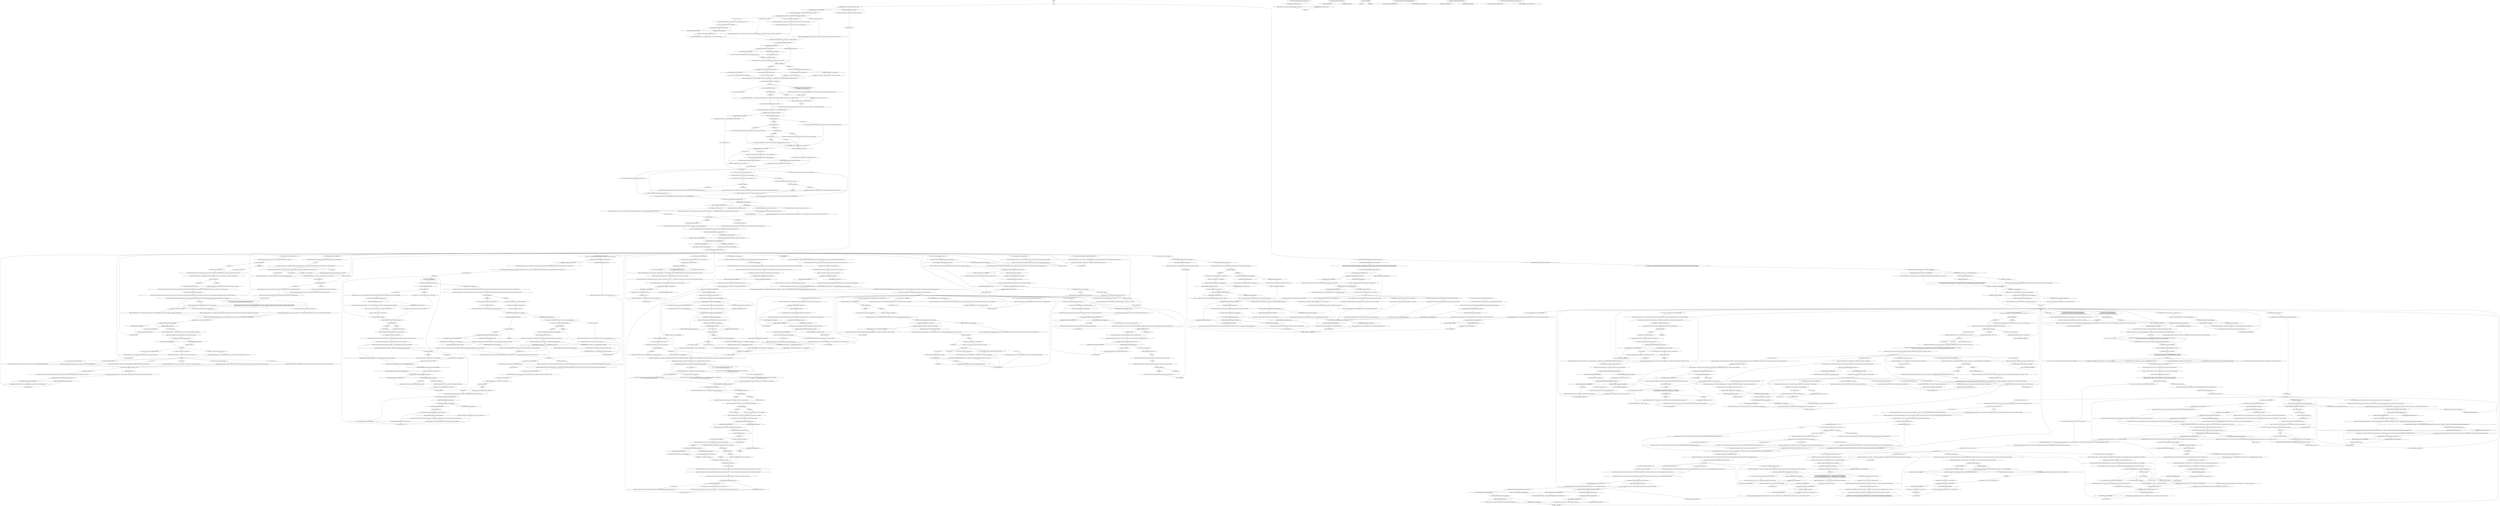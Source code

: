 # WHIRLING F3 / KLAASJE FULL STORY
# 6) hardie confessed, whole story (ruby leader)
#7) drama white (ruby suspect)
# ==================================================
digraph G {
	  0 [label="START"];
	  1 [label="input"];
	  2 [label="Kim Kitsuragi: Variable[\"tc.klaasje_amandou\"]"];
	  3 [label="Variable[\"tc.klaasje_amandou\"]", shape=diamond];
	  4 [label="!(Variable[\"tc.klaasje_amandou\"])", shape=diamond];
	  5 [label="Kim Kitsuragi: Variable[\"whirling.klaasje_viscal_see_window_hint\"]"];
	  6 [label="Variable[\"whirling.klaasje_viscal_see_window_hint\"]", shape=diamond];
	  7 [label="!(Variable[\"whirling.klaasje_viscal_see_window_hint\"])", shape=diamond];
	  8 [label="Rhetoric: Shush. I can't hear what she's saying."];
	  9 [label="Kim Kitsuragi: \"Why *did* you waste our time then?\""];
	  10 [label="Kim Kitsuragi: Variable[\"XP.detect_compromized_skillset\"]"];
	  11 [label="Variable[\"XP.detect_compromized_skillset\"]", shape=diamond];
	  12 [label="!(Variable[\"XP.detect_compromized_skillset\"])", shape=diamond];
	  13 [label="Volition: C'mon. She lied through her teeth. And you know it."];
	  14 [label="You: \"What's the RCM's involvement with the Moralintern got to do with this?\""];
	  15 [label="Kim Kitsuragi: Until the lieutenant loses patience: \"What does our *limited cooperation* with the MI have to do with this?\""];
	  16 [label="You: \"Why did you call the cops if you're hiding?\""];
	  17 [label="You: \"Why didn't you run away from here? As a matter of fact -- why are you here now?\""];
	  18 [label="Jump to: [full story hub]"];
	  19 [label="Klaasje (Miss Oranje Disco Dancer): \"11.30 to 12.15. I don't know the exact time. Around midnight.\""];
	  20 [label="Klaasje (Miss Oranje Disco Dancer): \"No...\" She smiles nervously. The beads of her teeth shine."];
	  21 [label="Klaasje (Miss Oranje Disco Dancer): \"She said she'd take care of this. It's what she does, you know. Take care of things. I helped her get the body to the bathroom -- we used a belt to pull him up under the shower. To keep him upright.\""];
	  22 [label="You: \"Just a hunch -- then what?\""];
	  23 [label="Klaasje (Miss Oranje Disco Dancer): \"About twenty, yes. Ruby explained it would make the blood... you know what it does.\" She looks at the ground. Then raises her light brown eyes to meet yours."];
	  24 [label="Klaasje (Miss Oranje Disco Dancer): She blinks, without averting her gaze."];
	  25 [label="You: \"Why?\""];
	  26 [label="You: \"Okay. I'd like you to answer some other questions, miss.\" (Conclude.)"];
	  27 [label="Jump to: [Untitled hub]"];
	  28 [label="Kim Kitsuragi: Variable[\"whirling.klaasje_drama_bullet_before_avoided\"]"];
	  29 [label="Variable[\"whirling.klaasje_drama_bullet_before_avoided\"]", shape=diamond];
	  30 [label="!(Variable[\"whirling.klaasje_drama_bullet_before_avoided\"])", shape=diamond];
	  31 [label="Jump to: [Klaasje MAIN]"];
	  32 [label="Kim Kitsuragi: Variable[\"whirling.hardie_ruby_came_to_visit\"]"];
	  33 [label="Variable[\"whirling.hardie_ruby_came_to_visit\"]", shape=diamond];
	  34 [label="!(Variable[\"whirling.hardie_ruby_came_to_visit\"])", shape=diamond];
	  35 [label="Drama: Stop staring and say something dramatic and professional!"];
	  36 [label="Jump to: [whitecheckhastsucceededforonce]"];
	  37 [label="You: \"Devil woman...\""];
	  38 [label="Klaasje (Miss Oranje Disco Dancer): \"Okay, yes -- it's not.\" She's cornered. \"It's not my name.\""];
	  39 [label="Klaasje (Miss Oranje Disco Dancer): \"I didn't show up to a rendezvous. They don't take that *lightly*.\" She rushes to explain: \"I didn't show up because I was afraid they'd... do something to me. The job was finished -- I'm just a liability now.\""];
	  40 [label="Klaasje (Miss Oranje Disco Dancer): She nods. \"It was a sentimental thing. I wanted to be more *me* here. This time. So I used my nickname.\""];
	  41 [label="You: \"Who gave it to you?\""];
	  42 [label="You: Say nothing. (Proceed.)"];
	  43 [label="Rhetoric: She's filling dead air. Can't stand the silence."];
	  44 [label="You: (Turn to the lieutenant.) \"Kim, why have we not *arrested* her yet?\""];
	  45 [label="Klaasje (Miss Oranje Disco Dancer): \"Klaasje...\" she repeats with a pained smile on her face, her back pressed against the railing."];
	  46 [label="Drama: See?!"];
	  47 [label="Half Light: Fucking *mind* games! Enough!"];
	  48 [label="Kim Kitsuragi: \"Good.\" He turns to her, the cuffs still in his hand. \"What -- in your relationship -- made you think she's romantically interested in you?\""];
	  49 [label="Volition: It also has startlingly little to do with arresting her, you suddenly realize..."];
	  50 [label="Klaasje (Miss Oranje Disco Dancer): \"I know what this sounds like. That's why I didn't want to tell you before.\" She raises her eyes to meet yours. \"But she *knew* what had happened -- when I came downstairs.\""];
	  51 [label="Kim Kitsuragi: \"Did you hear or see the shooter in the course of this?\""];
	  52 [label="Jump to: [about_ruby]"];
	  53 [label="Kim Kitsuragi: Variable[\"inventory.ledger_forms_inspected\"]"];
	  54 [label="Variable[\"inventory.ledger_forms_inspected\"]", shape=diamond];
	  55 [label="!(Variable[\"inventory.ledger_forms_inspected\"])", shape=diamond];
	  56 [label="Klaasje (Miss Oranje Disco Dancer): \"*Everything* could change.\" She looks around. \"This city, the extradition rules... The people after me could be in jail. Or maybe Revachol...\" She falls silent."];
	  57 [label="Klaasje (Miss Oranje Disco Dancer): \"I know, but...\" She doesn't know what to say."];
	  58 [label="Jump to: [full story hub]"];
	  59 [label="hubsonothingbreaks"];
	  60 [label="Jump to: [full story hub]"];
	  61 [label="You: It doesn't matter. Better not to mention it."];
	  62 [label="Reaction Speed: Ruby?!"];
	  63 [label="Volition: ...or maybe you should take her to the station? For safekeeping. She *lied* to you. And she's a flight risk."];
	  64 [label="Drama: Who... what... Dear god, you've been lied to! She could have killed her lover and lied to everyone! She's not *candid* at all, she's smoke and mirrors and will-o-wisps!\nWho... what? Dear lord, you've been lied to. She could have killed her lover and lied to everyone! She's not the most *faire and juste* at all, she's smoke and mirrors and will-o-wisps!"];
	  65 [label="Kim Kitsuragi: Variable[\"whirling.klaasje_empathy_did_something_wrong_in_oranje\"]"];
	  66 [label="Variable[\"whirling.klaasje_empathy_did_something_wrong_in_oranje\"]", shape=diamond];
	  67 [label="!(Variable[\"whirling.klaasje_empathy_did_something_wrong_in_oranje\"])", shape=diamond];
	  68 [label="You: \"What's going on? What did you do?\""];
	  69 [label="Klaasje (Miss Oranje Disco Dancer): \"Industrial espionage. I joined a business collective with the intention of betraying them. I did my job well enough to be asked to do it again.\""];
	  70 [label="Klaasje (Miss Oranje Disco Dancer): \"That doesn't really work, does it?\" She has almost devoured the cigarette she lit. She looks at it sadly. \"Not without a drink to wash it down...\""];
	  71 [label="Klaasje (Miss Oranje Disco Dancer): \"Yeah, it was a real *motherfucker*... ouch...\" She looks down. Her cigarette has singed her fingers.\n\"Yeah, it was a real *motherfucker*.\" She immediately lights another one."];
	  72 [label="Klaasje (Miss Oranje Disco Dancer): She looks down with a wince. Her cigarette has singed her fingers.\n\"Sure.\" She immediately lights another one."];
	  73 [label="Logic: Coming up with a theory. She said Ruby *knew* something was wrong before she said anything. How come? It was loud downstairs, she couldn't have heard the shot..."];
	  74 [label="Klaasje (Miss Oranje Disco Dancer): \"Well, Ruby said let's talk upstairs. I showed her the room... I've known these people since December, they know my situation. That I can't leave a paper trail. Ruby was the first one I told...\""];
	  75 [label="Visual Calculus: This is concurrent with your doubts -- at the autopsy -- about the colouring being..."];
	  76 [label="Jump to: [full story hub]"];
	  77 [label="Logic: He was a serviceman -- he must have had a gun. Somewhere, lying around. Close to her hand..."];
	  78 [label="Kim Kitsuragi: The lieutenant gives you a sideways glance."];
	  79 [label="Volition: Look who's waking up from a thousand years of sleep!"];
	  80 [label="Klaasje (Miss Oranje Disco Dancer): \"Or... I don't know anything anymore. All I do is wait here.\" She looks at the table."];
	  81 [label="You: \"I don't think so. Why did you do it?\""];
	  82 [label="Jump to: [full story hub]"];
	  83 [label="Kim Kitsuragi: IsKimHere()"];
	  84 [label="IsKimHere()", shape=diamond];
	  85 [label="!(IsKimHere())", shape=diamond];
	  86 [label="Kim Kitsuragi: \"Uhm...\" The lieutenant glances at you -- then at the door."];
	  87 [label="Jump to: [Klaasje MAIN]"];
	  88 [label="Encyclopedia: That *is* the Emergencies Desk number..."];
	  89 [label="Jump to: [whitecheckhastsucceededforonce]"];
	  90 [label="Kim Kitsuragi: IsKimHere()"];
	  91 [label="IsKimHere()", shape=diamond];
	  92 [label="!(IsKimHere())", shape=diamond];
	  93 [label="Kim Kitsuragi: \"Why would they do that?\""];
	  94 [label="Kim Kitsuragi: Variable[\"whirling.klaasje_shivers_phasmid_buoy\"]"];
	  95 [label="Variable[\"whirling.klaasje_shivers_phasmid_buoy\"]", shape=diamond];
	  96 [label="!(Variable[\"whirling.klaasje_shivers_phasmid_buoy\"])", shape=diamond];
	  97 [label="Jump to: [Untitled hub (03)]"];
	  98 [label="Jump to: [whitecheckhastsucceededforonce]"];
	  99 [label="Esprit de Corps: You almost say the words, then stop -- the lieutenant is off somewhere, 28 kilometres from here, probably reading the *manual* for incarceration. The one he *knows how to use*. Come back and say this with Kim here; you can't handle it without him."];
	  100 [label="Klaasje (Miss Oranje Disco Dancer): She's silent for a second -- as if looking into herself for certainty. Then, in a hushed voice, she says..."];
	  101 [label="Jump to: [about_ruby]"];
	  102 [label="You: \"What do you mean, *like*?\""];
	  103 [label="Kim Kitsuragi: Variable[\"whirling.klaasje_logic_how_did_ruby_know\"]"];
	  104 [label="Variable[\"whirling.klaasje_logic_how_did_ruby_know\"]", shape=diamond];
	  105 [label="!(Variable[\"whirling.klaasje_logic_how_did_ruby_know\"])", shape=diamond];
	  106 [label="Electrochemistry: She's not really sure. It *was* right above the bed -- she could have seen all sorts of things from there."];
	  107 [label="Volition: Her! Stop letting her distract you."];
	  108 [label="Klaasje (Miss Oranje Disco Dancer): \"Thank you.\" She cradles herself for warmth. \"Thank you. You won't regret it.\""];
	  109 [label="Kim Kitsuragi: \"I will escort you to the motor carriage outside, miss.\""];
	  110 [label="Klaasje (Miss Oranje Disco Dancer): \"I won't, sir...\" She exhales, shaking visibly. Then she collects herself."];
	  111 [label="Kim Kitsuragi: He puts the handcuffs away. \"These won't be necessary. I will take you to Station 57 myself -- and slow the extradition process as much as I can.\""];
	  112 [label="Kim Kitsuragi: \"It may be possible to stall it indefinitely. But you *will* be safer there for the purposes of this investigation.\" He turns to you."];
	  113 [label="Klaasje (Miss Oranje Disco Dancer): \"I *did* -- I also had a side job selling insurance that I was really good at. Got picked up by a bank. *Competitive intelligence*, they called it.\""];
	  114 [label="Kim Kitsuragi: Variable[\"whirling.klaasje_drama_white_failed_once\"]"];
	  115 [label="Variable[\"whirling.klaasje_drama_white_failed_once\"]", shape=diamond];
	  116 [label="!(Variable[\"whirling.klaasje_drama_white_failed_once\"])", shape=diamond];
	  117 [label="Physical Instrument: Wait, wait, everyone -- just *wait*. What is this? Derail this whole thing immediately and *investigate*."];
	  118 [label="Kim Kitsuragi: Variable[\"whirling.barreddoor_physinst_kicked_once\"]"];
	  119 [label="Variable[\"whirling.barreddoor_physinst_kicked_once\"]", shape=diamond];
	  120 [label="!(Variable[\"whirling.barreddoor_physinst_kicked_once\"])", shape=diamond];
	  121 [label="Klaasje (Miss Oranje Disco Dancer): \"How do you deal with anything? It's all just...\" She looks at you with pleading eyes. \"How do *you* do it?\""];
	  122 [label="Kim Kitsuragi: IsKimHere()"];
	  123 [label="IsKimHere()", shape=diamond];
	  124 [label="!(IsKimHere())", shape=diamond];
	  125 [label="Volition: I can't restrain this one. The need to *cop* is too strong. You just need to ask it."];
	  126 [label="Volition: There is something suspicious about that theory, but you can't put your finger on it."];
	  127 [label="You: \"It's okay if you did it in self defence.\""];
	  128 [label="Klaasje (Miss Oranje Disco Dancer): \"I promise I will be right here all the time -- nights too. I'll help you *any* way I can in this investigation and I *will* be at Station 41 in six weeks.\" She repeats. \"I promise.\""];
	  129 [label="Empathy: The conference centres... the people who are angry at her. Her past."];
	  130 [label="Kim Kitsuragi: IsKimHere()"];
	  131 [label="IsKimHere()", shape=diamond];
	  132 [label="!(IsKimHere())", shape=diamond];
	  133 [label="Klaasje (Miss Oranje Disco Dancer): \"As to who hired me for the job -- I don't know. But *they're* after me too. Along with Looskap, and their friends in the MI.\" She breathes out, heavily. \"Once you're done in the competitive intelligence circuit, you don't have allies. You're radioactive.\""];
	  134 [label="Jump to: [full story hub]"];
	  135 [label="Klaasje (Miss Oranje Disco Dancer): \"He was heavy. I pushed him off and he fell to the floor -- there.\" She points through the window. \"He only had his boots on. I bit the pillow... not to scream, then ran downstairs...\" There's a long pause. She just stands there, her arms at her sides."];
	  136 [label="Klaasje (Miss Oranje Disco Dancer): \"He was still on the floor. Slouched. I couldn't be there with him anymore. So I ran down -- and out of my room. Into the hallway. Down the stairs. I knew there would be people there.\""];
	  137 [label="Drama: You *may* sometimes be bad at reading her, but this time, truly -- she's telling you how it really went down."];
	  138 [label="Kim Kitsuragi: Variable[\"yard.hanged_empathy_pleasure\"]"];
	  139 [label="Variable[\"yard.hanged_empathy_pleasure\"]", shape=diamond];
	  140 [label="!(Variable[\"yard.hanged_empathy_pleasure\"])", shape=diamond];
	  141 [label="Hand/Eye Coordination: Another hit. The lieutenant looks at you -- in acknowledgement."];
	  142 [label="You: Better not to remark."];
	  143 [label="Klaasje (Miss Oranje Disco Dancer): She nods."];
	  144 [label="Klaasje (Miss Oranje Disco Dancer): \"I've said I'm sorry. What more do you want me to say? I did my best not to lie. It didn't always work.\""];
	  145 [label="Physical Instrument: She has the training for it. Two, maybe three years of self defence? Her body is hard and lean underneath that jump suit..."];
	  146 [label="Rhetoric: It's not one of respect. You may want to add a clever *retort* to this one."];
	  147 [label="Klaasje (Miss Oranje Disco Dancer): \"Like what?\" She waits, her light brown eyes wandering... over the floor... over your face..."];
	  148 [label="Jump to: [IsKimHere()]"];
	  149 [label="Visual Calculus: You should have a look at that window -- reconstruct the scene. It's right here, so near..."];
	  150 [label="Kim Kitsuragi: Variable[\"whirling.klaasje_liesdetected_call_too_suggestion\"]"];
	  151 [label="Variable[\"whirling.klaasje_liesdetected_call_too_suggestion\"]", shape=diamond];
	  152 [label="!(Variable[\"whirling.klaasje_liesdetected_call_too_suggestion\"])", shape=diamond];
	  153 [label="Shivers: Long, spindly arms are spinning the buoy around, turning it, inspecting it like a magic eight-ball, trying to find a way to snap it open..."];
	  154 [label="Klaasje (Miss Oranje Disco Dancer): \"A teenage boy. A million years ago.\""];
	  155 [label="Drama: Okay, he's too busy doing something else now. I meant Rhetoric. Anyway, don't listen to that guy -- we're right, she's saintly. Carry on."];
	  156 [label="You: \"Kim, arrest this woman before she can say anything else.\" (Ignore her theory.)"];
	  157 [label="You: \"What is it?\""];
	  158 [label="Savoir Faire: Then slipped back downstairs without anyone noticing? That *is* possible..."];
	  159 [label="Volition: That's it. I'm calling it. Kim is beyond compromised."];
	  160 [label="You: \"I do like the sound of that... another Revachol. Free. Independent.\""];
	  161 [label="Drama: If you have doubts, just give us *one* example of deceit! Just one, and we will gladly change our minds."];
	  162 [label="Kim Kitsuragi: \"Before we do...\" He turns to her, the cuffs still in his hand. \"What exactly in your relationship made you think she's romantically interested in you?\""];
	  163 [label="Electrochemistry: No, wait! Look at her! Teeth like pearls, face like a pebble -- she looks like a Twenties movie star. You can almost see her in Automatik Polychrome. Those posters in Ruby's lorry..."];
	  164 [label="You: \"I've made my choice.\" (Decide what to do with her.)"];
	  165 [label="Klaasje (Miss Oranje Disco Dancer): \"You answer to the Coalition Government -- and, by extension, the *Moralintern*...\" She reaches for a new cigarette."];
	  166 [label="Kim Kitsuragi: Variable[\"XP.detect_compromized_skillset\"]"];
	  167 [label="Variable[\"XP.detect_compromized_skillset\"]", shape=diamond];
	  168 [label="!(Variable[\"XP.detect_compromized_skillset\"])", shape=diamond];
	  169 [label="Klaasje (Miss Oranje Disco Dancer): The young woman looks at her cigarette -- with melancholy. It's almost gone."];
	  170 [label="Kim Kitsuragi: Variable[\"whirling.klaasje_logic_high\"]"];
	  171 [label="Variable[\"whirling.klaasje_logic_high\"]", shape=diamond];
	  172 [label="!(Variable[\"whirling.klaasje_logic_high\"])", shape=diamond];
	  173 [label="Jump to: [IsKimHere()]"];
	  174 [label="Kim Kitsuragi: \"No -- not just yet.\" He turns to the woman. \"Who is *Ruby*?\""];
	  175 [label="Kim Kitsuragi: Variable[\"whirling.klaasje_ruby_leader\"]"];
	  176 [label="Variable[\"whirling.klaasje_ruby_leader\"]", shape=diamond];
	  177 [label="!(Variable[\"whirling.klaasje_ruby_leader\"])", shape=diamond];
	  178 [label="Jump to: [You: \"\"Before we continue -- who is Ruby?\"\"]"];
	  179 [label="Suggestion: It could have been a *desire* murder. Maybe an act of jealousy?"];
	  180 [label="You: \"You *lied* to us, miss.\""];
	  181 [label="You: \"You don't look surprised. You were expecting this.\""];
	  182 [label="Klaasje (Miss Oranje Disco Dancer): \"I know that. But the people around here -- they don't see it that way. And if I am to stay here I need to get along with them.\""];
	  183 [label="Kim Kitsuragi: IsKimHere()"];
	  184 [label="IsKimHere()", shape=diamond];
	  185 [label="!(IsKimHere())", shape=diamond];
	  186 [label="Kim Kitsuragi: IsKimHere()"];
	  187 [label="IsKimHere()", shape=diamond];
	  188 [label="!(IsKimHere())", shape=diamond];
	  189 [label="Kim Kitsuragi: \"What happens if they do?\""];
	  190 [label="Kim Kitsuragi: \"What *exactly* did you do?\""];
	  191 [label="Klaasje (Miss Oranje Disco Dancer): \"I don't.\" She shrugs. \"How do *you* live with yourself?\""];
	  192 [label="Kim Kitsuragi: \"That's okay.\" He makes a note. \"Were you inebriated?\""];
	  193 [label="Kim Kitsuragi: Variable[\"XP.determine_victims_ethnicity\"]  or  Variable[\"XP.determine_victims_age\"]"];
	  194 [label="Variable[\"XP.determine_victims_ethnicity\"]  or  Variable[\"XP.determine_victims_age\"]", shape=diamond];
	  195 [label="!(Variable[\"XP.determine_victims_ethnicity\"]  or  Variable[\"XP.determine_victims_age\"])", shape=diamond];
	  196 [label="Klaasje (Miss Oranje Disco Dancer): \"It took Ruby maybe half an hour to come back with Titus. I'd gotten him ready by then, they carried him out. I knew what they were going to do -- make it look like a hanging. Ruby said they would.\""];
	  197 [label="Klaasje (Miss Oranje Disco Dancer): \"Yes.\""];
	  198 [label="Jump to: [full story hub]"];
	  199 [label="Drama: Who hath told you these *lies*? She was merely confused by the esoteric arts you deploy in policework."];
	  200 [label="Klaasje (Miss Oranje Disco Dancer): \"I don't know. I haven't seen her since.\""];
	  201 [label="Klaasje (Miss Oranje Disco Dancer): \"Thursday night. It was late. Some time after twelve.\""];
	  202 [label="Klaasje (Miss Oranje Disco Dancer): \"But I know the *time* of the call too!\" She breathes in. \"I know I have not been 100% truthful with you, officers. But I *am* now.\""];
	  203 [label="Half Light: Tighten it. You've got her."];
	  204 [label="Klaasje (Miss Oranje Disco Dancer): \"What?\" Her nails tap on the steel railing, nervously. The sound of cold metal ringing under the wind."];
	  205 [label="You: \"I should have guessed. You don't look Oranjese.\""];
	  206 [label="You: \"I'll keep calling you Klaasje. \"(Proceed.)"];
	  207 [label="You: \"You're a flight risk -- and I've already told you're a *suspect* in a murder investigation, remember?\""];
	  208 [label="Klaasje (Miss Oranje Disco Dancer): \"No.\""];
	  209 [label="Klaasje (Miss Oranje Disco Dancer): \"No.\" She shrugs it off. \"No -- why would she do that to herself? No, I just remembered you told me about it, and...\""];
	  210 [label="Kim Kitsuragi: Variable[\"jam.abandoned_seen_posters\"]  and  (Variable[\"whirling.modifer_hardies_eight_hardie_missing_smuggler_minus1_weirdone\"]  or  Variable[\"whirling.modifer_hardies_eight_hardie_missing_smuggler_minus2\"])"];
	  211 [label="Variable[\"jam.abandoned_seen_posters\"]  and  (Variable[\"whirling.modifer_hardies_eight_hardie_missing_smuggler_minus1_weirdone\"]  or  Variable[\"whirling.modifer_hardies_eight_hardie_missing_smuggler_minus2\"])", shape=diamond];
	  212 [label="!(Variable[\"jam.abandoned_seen_posters\"]  and  (Variable[\"whirling.modifer_hardies_eight_hardie_missing_smuggler_minus1_weirdone\"]  or  Variable[\"whirling.modifer_hardies_eight_hardie_missing_smuggler_minus2\"]))", shape=diamond];
	  213 [label="Klaasje (Miss Oranje Disco Dancer): \"*Still...*\" she says, her voice breaking. \"After all this. Sir, please... it's a shitty world and I know I'm shitty too, I know...\" Her hand turns into a fist, slowly, crushing the cigarette she's still holding."];
	  214 [label="Kim Kitsuragi: Variable[\"XP.detect_compromized_skillset\"]"];
	  215 [label="Variable[\"XP.detect_compromized_skillset\"]", shape=diamond];
	  216 [label="!(Variable[\"XP.detect_compromized_skillset\"])", shape=diamond];
	  217 [label="Visual Calculus: The light refracts. She takes out her lighter."];
	  218 [label="Untitled hub"];
	  219 [label="Kim Kitsuragi: The lieutenant makes a note of it."];
	  220 [label="Kim Kitsuragi: Variable[\"XP.detect_compromized_skillset\"]"];
	  221 [label="Variable[\"XP.detect_compromized_skillset\"]", shape=diamond];
	  222 [label="!(Variable[\"XP.detect_compromized_skillset\"])", shape=diamond];
	  223 [label="Kim Kitsuragi: Variable[\"whirling.klaasje_pi_wait\"]"];
	  224 [label="Variable[\"whirling.klaasje_pi_wait\"]", shape=diamond];
	  225 [label="!(Variable[\"whirling.klaasje_pi_wait\"])", shape=diamond];
	  226 [label="Volition: It's ominous -- you buying into her theory and running with it. Be careful with this Logic guy."];
	  227 [label="Klaasje (Miss Oranje Disco Dancer): \"She could have come to the roof through that, then made the shot right here, where I stand. It was dark outside, I wouldn't have seen her.\""];
	  228 [label="Authority: Don't arrest her. Push her a bit more but then let her off. That Ruby theory was solid. (And she's beautiful.)"];
	  229 [label="Kim Kitsuragi: Variable[\"whirling.klaasje_time_for_questions_route\"]"];
	  230 [label="Variable[\"whirling.klaasje_time_for_questions_route\"]", shape=diamond];
	  231 [label="!(Variable[\"whirling.klaasje_time_for_questions_route\"])", shape=diamond];
	  232 [label="Kim Kitsuragi: \"It's okay. Tell us as much as you're comfortable with.\" He waits for her to continue."];
	  233 [label="Kim Kitsuragi: IsKimHere()"];
	  234 [label="IsKimHere()", shape=diamond];
	  235 [label="!(IsKimHere())", shape=diamond];
	  236 [label="Electrochemistry: Good thinking. Clear your head. You should clear *your* head... get into his mindset."];
	  237 [label="Kim Kitsuragi: Variable[\"whirling.klaasje_full_reaction_ruby\"]"];
	  238 [label="Variable[\"whirling.klaasje_full_reaction_ruby\"]", shape=diamond];
	  239 [label="!(Variable[\"whirling.klaasje_full_reaction_ruby\"])", shape=diamond];
	  240 [label="Jump to: [whirling.klaasje_full_volition_arrest]"];
	  241 [label="You: \"Why *did* you waste my time then? If you knew I would find out.\""];
	  242 [label="Kim Kitsuragi: IsAfternoon()"];
	  243 [label="IsAfternoon()", shape=diamond];
	  244 [label="!(IsAfternoon())", shape=diamond];
	  245 [label="You: \"Tell me *exactly* what happened.\""];
	  246 [label="Kim Kitsuragi: \"The leader? Of what?\""];
	  247 [label="You: \"The occult vision was right. He was enjoying the moment of his death.\""];
	  248 [label="Jump to: [Untitled hub (02)]"];
	  249 [label="Reaction Speed: Wait-- the Hardie boys said she'd visited them last week. Glen and..."];
	  250 [label="Klaasje (Miss Oranje Disco Dancer): \"I thought officers in Revachol would be more enlightened about these things.\" She looks you in the eye. \"Especially since you've admitted to taking drugs yourself.\""];
	  251 [label="Jump to: [Untitled hub]"];
	  252 [label="You: \"It probably didn't.\""];
	  253 [label="Klaasje (Miss Oranje Disco Dancer): \"He kept throwing stones at him for *three days*. I could hear the *thud*, *thud*...\" She shakes her head. \"So I called you. I hope with all my heart it's not the last thing I do in Revachol.\""];
	  254 [label="Klaasje (Miss Oranje Disco Dancer): She nods, silently. She doesn't even smoke, just picks up the cold coffee and holds it in her hands."];
	  255 [label="Kim Kitsuragi: Variable[\"whirling.replaced_viscal_success_read\"]"];
	  256 [label="Variable[\"whirling.replaced_viscal_success_read\"]", shape=diamond];
	  257 [label="!(Variable[\"whirling.replaced_viscal_success_read\"])", shape=diamond];
	  258 [label="Kim Kitsuragi: IsKimHere()"];
	  259 [label="IsKimHere()", shape=diamond];
	  260 [label="!(IsKimHere())", shape=diamond];
	  261 [label="Kim Kitsuragi: Variable[\"XP.detect_compromized_skillset\"]"];
	  262 [label="Variable[\"XP.detect_compromized_skillset\"]", shape=diamond];
	  263 [label="!(Variable[\"XP.detect_compromized_skillset\"])", shape=diamond];
	  264 [label="Klaasje (Miss Oranje Disco Dancer): \"I don't...\" She squints. \"How did you know that?\""];
	  265 [label="You: I remember doubting she made the call she said she made. To the police."];
	  266 [label="Drama: Seditious talk! That was not even Our Wise Council, it was this shithead! This one. The next one."];
	  267 [label="Drama: Your paranoia is unflattering. She has been nothing but forthcoming and you're staring mutely into her face like a donkey!"];
	  268 [label="Kim Kitsuragi: Variable[\"whirling.klaasje_empathy_fear_call_defending\"]"];
	  269 [label="Variable[\"whirling.klaasje_empathy_fear_call_defending\"]", shape=diamond];
	  270 [label="!(Variable[\"whirling.klaasje_empathy_fear_call_defending\"])", shape=diamond];
	  271 [label="You: \"You're probably not even Miss Oranje '37, are you?\""];
	  272 [label="Klaasje (Miss Oranje Disco Dancer): \"It's useless.\""];
	  273 [label="Electrochemistry: Of course -- she doesn't look like an Oranjese woman at all. She's..."];
	  274 [label="You: \"Who was he?\""];
	  275 [label="Empathy: Gearing up for this betrayal is hard for her."];
	  276 [label="Electrochemistry: What she's saying is -- sex?"];
	  277 [label="Kim Kitsuragi: \"I do not.\" He turns to her, the cuffs still in his hand. \"What exactly about your relationship with this person made you think she's romantically interested in you?\""];
	  278 [label="Klaasje (Miss Oranje Disco Dancer): \"Yes.\" She nods."];
	  279 [label="You: \"I also find it hard to believe.\""];
	  280 [label="Volition: This guy won't budge. You have to wake  Multi-Face up -- forcefully -- if you want to continue pushing her."];
	  281 [label="Physical Instrument: Well, I'll be damned! That's one more thing we know about the world!"];
	  282 [label="Logic: Could it be that Ruby was cleaning up after herself? That the lynching was a cover-up for *her* -- and she organized the boys to do it?"];
	  283 [label="Jump to: [arresting]"];
	  284 [label="You: \"I *don't* either.\""];
	  285 [label="Klaasje (Miss Oranje Disco Dancer): \"There you have it.\" She's already almost devoured the cigarette she just lit and looks at it sadly. \"The way of the warrior.\""];
	  286 [label="Inland Empire: She's already in prison here. For what happened. And she is prepared to never leave. Even after his death."];
	  287 [label="Reaction Speed: *Let's go on*, what are you talking about? Did you forget how to cop? There's a new actor in the investigation -- change the question immediately!"];
	  288 [label="Kim Kitsuragi: Variable[\"whirling.hardie_drugtrade_eight_is_trafficer\"]  or  Variable[\"whirling.hardies_logic_scan_room_missing_hardie\"]"];
	  289 [label="Variable[\"whirling.hardie_drugtrade_eight_is_trafficer\"]  or  Variable[\"whirling.hardies_logic_scan_room_missing_hardie\"]", shape=diamond];
	  290 [label="!(Variable[\"whirling.hardie_drugtrade_eight_is_trafficer\"]  or  Variable[\"whirling.hardies_logic_scan_room_missing_hardie\"])", shape=diamond];
	  291 [label="Kim Kitsuragi: Variable[\"whirling.klaasje_emp_or_rhet_analyze_kim\"]"];
	  292 [label="Variable[\"whirling.klaasje_emp_or_rhet_analyze_kim\"]", shape=diamond];
	  293 [label="!(Variable[\"whirling.klaasje_emp_or_rhet_analyze_kim\"])", shape=diamond];
	  294 [label="Visual Calculus: Yes -- you see the glass sparkling out of the corner of your eye..."];
	  295 [label="Jump to: [full story hub]"];
	  296 [label="Logic: Actually -- this murder did have *a little* to do with her."];
	  297 [label="You: \"Okay, I'll keep you here, miss. For now.\" (Back off completely.)"];
	  298 [label="Kim Kitsuragi: IsMorning()"];
	  299 [label="IsMorning()", shape=diamond];
	  300 [label="!(IsMorning())", shape=diamond];
	  301 [label="You: \"Is this about the people you mentioned, the ones who are *angry* at you?\""];
	  302 [label="You: \"I know what I meant -- I meant to say *butch*, you have a problem with it?\""];
	  303 [label="Klaasje (Miss Oranje Disco Dancer): \"That would do the trick, yes.\" She has almost devoured the cigarette she lit. She looks at it sadly."];
	  304 [label="You: \"Are you sure you're not making this up?\""];
	  305 [label="Klaasje (Miss Oranje Disco Dancer): She throws it away and immediately proceeds to light another one."];
	  306 [label="Kim Kitsuragi: IsKimHere()"];
	  307 [label="IsKimHere()", shape=diamond];
	  308 [label="!(IsKimHere())", shape=diamond];
	  309 [label="You: Better not to."];
	  310 [label="You: \"I thought Hardie was the leader of the Hardie boys.\""];
	  311 [label="Kim Kitsuragi: \"To produce lividity matching a hanging?\""];
	  312 [label="Empathy: You were right. He *did* enjoy the moment of his death."];
	  313 [label="Klaasje (Miss Oranje Disco Dancer): \"That's the first thing that went through my head, when I heard the glass break.\""];
	  314 [label="Jump to: [You: \"\"Then what happened?\"\"]"];
	  315 [label="Klaasje (Miss Oranje Disco Dancer): \"I'm sad to hear that. They must have said it in some fit of frustration, or under pressure. They couldn't have meant it. I've talked to them after it happened -- *no one* has implicated me.\""];
	  316 [label="You: \"Desires drive people *loco*...\""];
	  317 [label="Klaasje (Miss Oranje Disco Dancer): \"No. I specifically asked him not to carry firearms when he was with me. He only had his stupid armour...\""];
	  318 [label="Kim Kitsuragi: Variable[\"whirling.klaasje_avoided_bullet\"]"];
	  319 [label="Variable[\"whirling.klaasje_avoided_bullet\"]", shape=diamond];
	  320 [label="!(Variable[\"whirling.klaasje_avoided_bullet\"])", shape=diamond];
	  321 [label="Klaasje (Miss Oranje Disco Dancer): \"Because I'm under stress.\" Her mouth is tense, the muscles in her feet tighten."];
	  322 [label="Kim Kitsuragi: IsKimHere()"];
	  323 [label="IsKimHere()", shape=diamond];
	  324 [label="!(IsKimHere())", shape=diamond];
	  325 [label="Klaasje (Miss Oranje Disco Dancer): \"Because I'm an *idiot*.\" The answer comes fast."];
	  326 [label="Suggestion: Don't be *paranoid*, man. It's unbecoming of a police officer -- and it makes you sweat."];
	  327 [label="Klaasje (Miss Oranje Disco Dancer): \"Last week. Angus and Titus's brother -- I think he's called Tibbs -- took care of it.\" She takes a drag."];
	  328 [label="Untitled hub"];
	  329 [label="Volition: Get a hold of yourself just once, will you -- try and look past the *sexually* lax morals and do some police work."];
	  330 [label="Drama: *Laedyfolk* do not know of such things -- ballistics and weapons of war. She is too young and frail."];
	  331 [label="You: \"Anyone could know the number. And that someone coughed -- it means nothing.\""];
	  332 [label="You: \"You admit to it!\""];
	  333 [label="Shivers: The wind rises. So do the hairs on your back. Somewhere West, small bubbles rise from a plastic ball floating in the water -- rusty, the colour of over-steeped tea."];
	  334 [label="Conceptualization: Could it mean *Klaasje* is an allacronym? For Katarzine Alasije?"];
	  335 [label="Klaasje (Miss Oranje Disco Dancer): \"I am.\" Her smile quivers. \"They can never take my sash and my sceptre from me.\""];
	  336 [label="Kim Kitsuragi: Variable[\"whirling.klaasje_miss_age_fourteen\"]"];
	  337 [label="Variable[\"whirling.klaasje_miss_age_fourteen\"]", shape=diamond];
	  338 [label="!(Variable[\"whirling.klaasje_miss_age_fourteen\"])", shape=diamond];
	  339 [label="Conceptualization: A nickname -- who gave you this nickname, Klaasje?"];
	  340 [label="You: I don't care."];
	  341 [label="Conceptualization: Someone's angry... she's in trouble."];
	  342 [label="Savoir Faire: ...but there's nowhere to go. A two-story drop to the plaza mosaic -- if she could, she would've run before."];
	  343 [label="Kim Kitsuragi: \"And you led her on?\" The lieutenant narrows his eyes."];
	  344 [label="Logic: This is a familiar theory. You had it too, remember? Could it be that Ruby was covering up after herself? The lynching..."];
	  345 [label="Kim Kitsuragi: Variable[\"whirling.klaasje_logic_knows_who_peephole\"]"];
	  346 [label="Variable[\"whirling.klaasje_logic_knows_who_peephole\"]", shape=diamond];
	  347 [label="!(Variable[\"whirling.klaasje_logic_knows_who_peephole\"])", shape=diamond];
	  348 [label="Jump to: [full story hub]"];
	  349 [label="You: \"Fine. Tell me one more thing.\" (Move on.)"];
	  350 [label="Klaasje (Miss Oranje Disco Dancer): \"Yes, of course. She's been up here many times, jacking private stations off the ring antenna. She used to come here, to drink on the roof with me. Before it got... weird.\""];
	  351 [label="Reaction Speed: She knows something!"];
	  352 [label="You: \"That's...\" (Shake your head.) \"Not easy to deal with.\""];
	  353 [label="Kim Kitsuragi: Variable[\"auto.is_raining\"]"];
	  354 [label="Variable[\"auto.is_raining\"]", shape=diamond];
	  355 [label="!(Variable[\"auto.is_raining\"])", shape=diamond];
	  356 [label="Shivers: Around her -- a drop in atmospheric pressure. Not long from now it will get dark. The rain will come. And the air will start moving faster, circling the box she stands on..."];
	  357 [label="Jump to: [full story hub]"];
	  358 [label="Logic: This doesn't fit with the testimony of Titus Hardie. He said she was higher than usual."];
	  359 [label="Klaasje (Miss Oranje Disco Dancer): \"Sure.\" She nods and relaxes her hands."];
	  360 [label="Kim Kitsuragi: Variable[\"whirling.klaasje_logic_kim_goes_away_if_arrest\"]"];
	  361 [label="Variable[\"whirling.klaasje_logic_kim_goes_away_if_arrest\"]", shape=diamond];
	  362 [label="!(Variable[\"whirling.klaasje_logic_kim_goes_away_if_arrest\"])", shape=diamond];
	  363 [label="Jump to: [Untitled hub (02)]"];
	  364 [label="You: Not now..."];
	  365 [label="Half Light: She's getting scared now. Of you -- the downstairs people. All of it."];
	  366 [label="Reaction Speed: That is *a little* strange... people don't usually keep things together under stress like that."];
	  367 [label="Composure: Just like that. No resistance -- her shoulders are slouched, her feet long and straight."];
	  368 [label="Reaction Speed: Briefly glancing over her shoulder to the sea -- as she's done time and time again."];
	  369 [label="Klaasje (Miss Oranje Disco Dancer): \"I think you meant to say *bitch* there.\""];
	  370 [label="You: \"Is this part of why Oranje is a *bad memory* for you?\""];
	  371 [label="Klaasje (Miss Oranje Disco Dancer): \"With a bigger company -- the kind you really, really don't fuck with. I took their ledgers -- two decades' worth of accounting.\""];
	  372 [label="Klaasje (Miss Oranje Disco Dancer): \"Yeah. Pappa fucking Lollo wants to kill me.\" She smiles."];
	  373 [label="Rhetoric: She says it quickly. Like she's said it a hundred times -- to herself? To get used to the idea?"];
	  374 [label="You: \"I drink.\""];
	  375 [label="You: \"I'm a cop. What I do is *right*.\""];
	  376 [label="You: \"I just try to smoke as much as possible.\""];
	  377 [label="Klaasje (Miss Oranje Disco Dancer): \"Oh...\" She looks at it and quickly tosses the butt aside."];
	  378 [label="Kim Kitsuragi: Variable[\"XP.detect_compromized_skillset\"]"];
	  379 [label="Variable[\"XP.detect_compromized_skillset\"]", shape=diamond];
	  380 [label="!(Variable[\"XP.detect_compromized_skillset\"])", shape=diamond];
	  381 [label="Volition: You *know* how."];
	  382 [label="You: \"I knew it -- the colouring in his lower limbs looked faint.\""];
	  383 [label="You: \"Drugs were an *integral* part of your relationship. Perhaps they contributed to its end?\""];
	  384 [label="Kim Kitsuragi: Variable[\"TASK.ballistics_analysis_done\"]"];
	  385 [label="Variable[\"TASK.ballistics_analysis_done\"]", shape=diamond];
	  386 [label="!(Variable[\"TASK.ballistics_analysis_done\"])", shape=diamond];
	  387 [label="Klaasje (Miss Oranje Disco Dancer): \"I don't know. His friends have rifles, maybe those psychos did it? Coalition military have rifles. I'm not a munitions expert -- and I did not shoot him.\""];
	  388 [label="You: Say nothing."];
	  389 [label="Jump to: [Untitled hub]"];
	  390 [label="You: Just a proposition: *Could* the lurid explicitness conceal something less sensational, but more... *illegal*?"];
	  391 [label="Rhetoric: Who, me? The lady is saintly, oh she sucks on the cigarette most elegantly. Stop staring, you look mentally handicapped."];
	  392 [label="Drama: Welcome to the wake-up club, brother."];
	  393 [label="You: \"All out of lies now, huh?\""];
	  394 [label="Klaasje (Miss Oranje Disco Dancer): \"Okay.\" Her voice cracks suddenly -- like there's a garrotte around her neck."];
	  395 [label="Klaasje (Miss Oranje Disco Dancer): She nods. \"A fake passport and visa. Given to me by my employer. I can't even use them. My employer probably leaked the name to hurt me.\""];
	  396 [label="Kim Kitsuragi: IsKimHere()"];
	  397 [label="IsKimHere()", shape=diamond];
	  398 [label="!(IsKimHere())", shape=diamond];
	  399 [label="Drama: So you say! But give us one example of deceit -- just *one* example."];
	  400 [label="You: \"Okay, I won't fixate\""];
	  401 [label="You: \"I don't know what to make of this.\""];
	  402 [label="Drama: Definitely, sire."];
	  403 [label="You: \"What will have changed in two months? Or one month?\""];
	  404 [label="Drama: By god, she's playing him too! Like a fiddle, sire... Who would have known?"];
	  405 [label="Volition: This was her last card. There is nothing more she can say. The final decision is yours -- you alone stand on the throne of your Mind."];
	  406 [label="Drama: She's gearing up for a last stand. This is it."];
	  407 [label="Klaasje (Miss Oranje Disco Dancer): There's a wince and a pained little smile. \"Well, then I'm fucked. For nothing. This murder didn't have anything to do with me.\""];
	  408 [label="Conceptualization: Fucked? People after her? *Moralintern* people? This isn't Oranjese lit!"];
	  409 [label="Empathy: That can wait. Look into her eyes -- there's more."];
	  410 [label="Jump to: [full story hub]"];
	  411 [label="Kim Kitsuragi: IsKimHere()"];
	  412 [label="IsKimHere()", shape=diamond];
	  413 [label="!(IsKimHere())", shape=diamond];
	  414 [label="Logic: They tampered with the body to disguise the cause of death."];
	  415 [label="Kim Kitsuragi: Variable[\"yard.hanged_autopsy_treatment_hub_reached\"]"];
	  416 [label="Variable[\"yard.hanged_autopsy_treatment_hub_reached\"]", shape=diamond];
	  417 [label="!(Variable[\"yard.hanged_autopsy_treatment_hub_reached\"])", shape=diamond];
	  418 [label="Drama: She probably didn't make the god damn call either. And her name is not Klaasje Amandou -- why would she give her real name? Arrest her immediately!"];
	  419 [label="Kim Kitsuragi: Variable[\"tc.sam_bo\"]"];
	  420 [label="Variable[\"tc.sam_bo\"]", shape=diamond];
	  421 [label="!(Variable[\"tc.sam_bo\"])", shape=diamond];
	  422 [label="Kim Kitsuragi: Variable[\"whirling.klaasje_half_tiger\"]"];
	  423 [label="Variable[\"whirling.klaasje_half_tiger\"]", shape=diamond];
	  424 [label="!(Variable[\"whirling.klaasje_half_tiger\"])", shape=diamond];
	  425 [label="Volition: No, it's not good. It's the opposite of that. This will let her dictate the terms of your..."];
	  426 [label="Klaasje (Miss Oranje Disco Dancer): \"She has this *thing* for me -- ever since I met her and the boys downstairs. She's been pretty frank about what she wants...\""];
	  427 [label="You: \"Okay. That's it for Ruby.\" (Wrap it up.)\n\"That's all about Ruby for now.\""];
	  428 [label="You: \"Let's talk about you and Ruby again.\""];
	  429 [label="You: \"That's not a good enough reason.\""];
	  430 [label="the_law_jaw"];
	  431 [label="Jump to: [Reaction Speed: \"Briefly glancing over her shoulder...\"]"];
	  432 [label="You: \"What happened after you ran downstairs?\"\n\"Let's continue with what happened after you ran downstairs. What did you do after treating the body?\""];
	  433 [label="Kim Kitsuragi: IsKimHere()"];
	  434 [label="IsKimHere()", shape=diamond];
	  435 [label="!(IsKimHere())", shape=diamond];
	  436 [label="You: \"Understood.\""];
	  437 [label="You: \"Serves them right. When I am king, this Savings Bank will be first against the wall.\"\n\"Serves them right. When I am king, Pappa Lollo will be first against the wall.\""];
	  438 [label="Klaasje (Miss Oranje Disco Dancer): \"By bargaining then...\" She takes a drag. \"I do that too. It's not all that effective.\""];
	  439 [label="Shivers: Around her -- a drop in atmospheric pressure. Not long from now it will get dark. And the air will start moving faster, circling the box she stands on..."];
	  440 [label="You: (Just nod.) \"There are a few questions I have to ask for my report.\"\n(Just nod.) \"We're going to need more details.\""];
	  441 [label="Klaasje (Miss Oranje Disco Dancer): \"I'm not lying to you...\" She looks down, wincing. Her cigarette has singed her fingers.\n\"I'm not lying to you...\" She immediately lights another one."];
	  442 [label="Kim Kitsuragi: Variable[\"whirling.klaasje_logic_how_did_ruby_know\"]"];
	  443 [label="Variable[\"whirling.klaasje_logic_how_did_ruby_know\"]", shape=diamond];
	  444 [label="!(Variable[\"whirling.klaasje_logic_how_did_ruby_know\"])", shape=diamond];
	  445 [label="You: \"Okay, let's go on. What then?\"\n\"*Now* let's go on. What happened then?\""];
	  446 [label="Kim Kitsuragi: \"We *completely* missed the tampering. Looks like you got there in time. What was this -- twenty minutes after death?\""];
	  447 [label="Electrochemistry: All kinds of *crazy* things happen when drugs are involved... sweet, sweet drugs."];
	  448 [label="Kim Kitsuragi: Variable[\"XP.detect_compromized_skillset\"]  and  Variable[\"whirling.klaasje_half_light_murdered_him\"]  or  Variable[\"whirling.klaasje_elchem_drugs_involved\"]  or  Variable[\"whirling.klaasje_logic_serviceman_gun_around\"]"];
	  449 [label="Variable[\"XP.detect_compromized_skillset\"]  and  Variable[\"whirling.klaasje_half_light_murdered_him\"]  or  Variable[\"whirling.klaasje_elchem_drugs_involved\"]  or  Variable[\"whirling.klaasje_logic_serviceman_gun_around\"]", shape=diamond];
	  450 [label="!(Variable[\"XP.detect_compromized_skillset\"]  and  Variable[\"whirling.klaasje_half_light_murdered_him\"]  or  Variable[\"whirling.klaasje_elchem_drugs_involved\"]  or  Variable[\"whirling.klaasje_logic_serviceman_gun_around\"])", shape=diamond];
	  451 [label="Klaasje (Miss Oranje Disco Dancer): \"The work I did -- they don't just send you in with no training. Corporate security is a thing. But I'm not a trained Sam Bo fighter, I've never needed it outside the gym.\""];
	  452 [label="Kim Kitsuragi: Variable[\"whirling.klaasje_physinst_self_defence_training\"]"];
	  453 [label="Variable[\"whirling.klaasje_physinst_self_defence_training\"]", shape=diamond];
	  454 [label="!(Variable[\"whirling.klaasje_physinst_self_defence_training\"])", shape=diamond];
	  455 [label="Klaasje (Miss Oranje Disco Dancer): \"Last week. Angus and Titus's brother -- I think he's called Tibbs -- took care of it.\" She takes a drag. \"I told you I'm a horrible girl. I told you things break around me.\""];
	  456 [label="Kim Kitsuragi: \"We will need to take this question to the Hardie boys.\""];
	  457 [label="Klaasje (Miss Oranje Disco Dancer): She nods silently, then picks up the cold coffee and holds it in her hands."];
	  458 [label="Jump to: [full story hub]"];
	  459 [label="Kim Kitsuragi: Variable[\"XP.detect_compromized_skillset\"]"];
	  460 [label="Variable[\"XP.detect_compromized_skillset\"]", shape=diamond];
	  461 [label="!(Variable[\"XP.detect_compromized_skillset\"])", shape=diamond];
	  462 [label="You: I got nothing. You're right, wise council. It is silly of me to imply she's lied."];
	  463 [label="You: Say nothing."];
	  464 [label="Half Light: Why is she so *angry* then? If she's so sorry?"];
	  465 [label="You: \"I knew it.\""];
	  466 [label="Composure: Her hand trembles. She's only pretending she didn't hear you say *devil woman*."];
	  467 [label="Endurance: She's not lying now. She really is very tired. Her metabolism is failing her, the afterglow of whatever narcotics she's been taking is wearing off."];
	  468 [label="You: \"Tell me your real name.\""];
	  469 [label="Conceptualization: It also makes *Klaasje* almost an allacronym -- for Katarzine Alasije."];
	  470 [label="You: \"I'll just call you Miss Oranje Disco Dancer.\" (Proceed.)"];
	  471 [label="Klaasje (Miss Oranje Disco Dancer): \"Please, no.\" Her eyes become round with fear. She tries to back further off..."];
	  472 [label="Authority: Failure to aid a police investigation."];
	  473 [label="You: Say nothing."];
	  474 [label="Klaasje (Miss Oranje Disco Dancer): \"A little. I was flattered, you know. But then I had to let her off and it was *not* easy. I came to regret being friendly with her.\" She looks at her feet. \"We maybe kissed. Nothing more.\""];
	  475 [label="Jump to: [Klaasje (Miss Oranje Disco Dancer): \"\"She said she's in love with me. Sh...\"]"];
	  476 [label="Drama: What was that question about? She's feeding her friend to the wolves here."];
	  477 [label="Kim Kitsuragi: Variable[\"whirling.klaasje_halflight_fears_ruby\"]"];
	  478 [label="Variable[\"whirling.klaasje_halflight_fears_ruby\"]", shape=diamond];
	  479 [label="!(Variable[\"whirling.klaasje_halflight_fears_ruby\"])", shape=diamond];
	  480 [label="Half Light: Waiting for your teeth and talons to cut into..."];
	  481 [label="nosamething"];
	  482 [label="Drama: Yes they can! For *lying*!"];
	  483 [label="Klaasje (Miss Oranje Disco Dancer): \"Yes. She's been up here many times. She used to come to drink on the roof when...\" The young woman falls silent -- her mouth moves without a sound."];
	  484 [label="You: \"The RCM isn't the lapdog of the Moralintern. You don't have to worry.\""];
	  485 [label="Jump to: [Klaasje (Miss Oranje Disco Dancer): \"\"Ruby. You know. The leader.\"\"]"];
	  486 [label="You: \"I don't.\""];
	  487 [label="Kim Kitsuragi: Variable[\"whirling.klaasje_rhetoric_rubytheory_comment\"]"];
	  488 [label="Variable[\"whirling.klaasje_rhetoric_rubytheory_comment\"]", shape=diamond];
	  489 [label="!(Variable[\"whirling.klaasje_rhetoric_rubytheory_comment\"])", shape=diamond];
	  490 [label="Kim Kitsuragi: Variable[\"yard.hanged_questions_accessed_in_autopsy\"]"];
	  491 [label="Variable[\"yard.hanged_questions_accessed_in_autopsy\"]", shape=diamond];
	  492 [label="!(Variable[\"yard.hanged_questions_accessed_in_autopsy\"])", shape=diamond];
	  493 [label="Rhetoric: This is good. Clear the air first -- between you two -- then move on to questions."];
	  494 [label="You: \"Hold on there. The Hardie boys are *not* the law -- I am.\"\n\"Whoah, whoah, whoah! *I* am The Law. The Law -- that's Me.\"\n\"The Hardie boys are *not* the law. We are.\""];
	  495 [label="Authority: Is she implying the Hardie boys are THE LAW?!"];
	  496 [label="You: Never mind..."];
	  497 [label="You: \"Has this got something to do with you being... Miss Oranje '37?\""];
	  498 [label="Jump to: [hubsonothingbreaks]"];
	  499 [label="Klaasje (Miss Oranje Disco Dancer): \"I know.\" She looks down for a moment, hiding her eyes behind her bangs. \"For what it's worth, I'm sorry. For all of this, for wasting your time.\""];
	  500 [label="Klaasje (Miss Oranje Disco Dancer): \"You share a database with them. You send people to their courts.\" She lights the cigarette."];
	  501 [label="Kim Kitsuragi: Variable[\"tc.klaasje_amandou\"]"];
	  502 [label="Variable[\"tc.klaasje_amandou\"]", shape=diamond];
	  503 [label="!(Variable[\"tc.klaasje_amandou\"])", shape=diamond];
	  504 [label="Klaasje (Miss Oranje Disco Dancer): \"Just business -- but *bad* business for some people in the Moralintern. If I show up in your records, officer, they will find me. They will...\""];
	  505 [label="You: \"What *exactly* did you do?\""];
	  506 [label="You: \"I'm sure there are people who have done much worse than that.\""];
	  507 [label="Perception (Sight): She's forgotten about her cigarette. The butt has burned right down to her fingernails..."];
	  508 [label="Kim Kitsuragi: Variable[\"whirling.klaasje_threw_ziggy_away\"]"];
	  509 [label="Variable[\"whirling.klaasje_threw_ziggy_away\"]", shape=diamond];
	  510 [label="!(Variable[\"whirling.klaasje_threw_ziggy_away\"])", shape=diamond];
	  511 [label="Untitled hub"];
	  512 [label="Klaasje (Miss Oranje Disco Dancer): \"How?\""];
	  513 [label="Kim Kitsuragi: \"About half an hour had passed since the moment of death?\""];
	  514 [label="Kim Kitsuragi: \"You were late. The marks would be faint by that time.\" He makes a small pointing motion with his pen -- it's meant for you."];
	  515 [label="Klaasje (Miss Oranje Disco Dancer): \"I'm sorry.\" There's a pause. \"I withdraw what I said -- I didn't mean to judge anyone.\""];
	  516 [label="Klaasje (Miss Oranje Disco Dancer): She takes a healthy -- nay, *giant* healthy -- drag of her menthol cigarette, waiting for what's next to come."];
	  517 [label="Jump to: [Untitled hub]"];
	  518 [label="Klaasje (Miss Oranje Disco Dancer): \"If there's one thing I know it's that you'll get *nothing* from Looskap. They don't fuck things like this up.\""];
	  519 [label="You: \"I'm not gonna disagree with you.\""];
	  520 [label="Kim Kitsuragi: \"What time did you make the call?\""];
	  521 [label="Klaasje (Miss Oranje Disco Dancer): \"I can give you the *time* too, it was late. After midnight. 12:20.\" She breathes in. \"I know I have not been 100% truthful with you. But I *am* now.\""];
	  522 [label="Kim Kitsuragi: Variable[\"whirling.klaasje_half_light_fear_call_defending\"]"];
	  523 [label="Variable[\"whirling.klaasje_half_light_fear_call_defending\"]", shape=diamond];
	  524 [label="!(Variable[\"whirling.klaasje_half_light_fear_call_defending\"])", shape=diamond];
	  525 [label="Jump to: [whitecheckhastsucceededforonce]"];
	  526 [label="Jump to: [whitecheckhastsucceededforonce]"];
	  527 [label="Klaasje (Miss Oranje Disco Dancer): \"I did,\" she replies. Her little fists tremble..."];
	  528 [label="You: \"Was the passport bullshit too? That passport you keep hidden?\""];
	  529 [label="Jump to: [Untitled hub (02)]"];
	  530 [label="Klaasje (Miss Oranje Disco Dancer): She nods, her back straight -- ready for whatever is next."];
	  531 [label="Kim Kitsuragi: The lieutenant produces a pair of handcuffs..."];
	  532 [label="Suggestion: Yes, but what was their relationship *outside* this unequal power dynamic?"];
	  533 [label="Untitled hub"];
	  534 [label="Kim Kitsuragi: Variable[\"XP.detect_compromized_skillset\"]"];
	  535 [label="Variable[\"XP.detect_compromized_skillset\"]", shape=diamond];
	  536 [label="!(Variable[\"XP.detect_compromized_skillset\"])", shape=diamond];
	  537 [label="Klaasje (Miss Oranje Disco Dancer): \"You said there was a secret route there, right?\" She points to the door that leads to the pinball workshop."];
	  538 [label="Klaasje (Miss Oranje Disco Dancer): With a muffled whimper, she extends her wrists. They're white, bony -- exposed below the rolled-up sleeves of her jumpsuit."];
	  539 [label="Klaasje (Miss Oranje Disco Dancer): \"You log your work *every week*. It's *all* transmitted to COMINSUR. I couldn't just beg you not to enter my name... So I lied.\""];
	  540 [label="You: \"Alright. Tell me as much as you're comfortable with.\""];
	  541 [label="Kim Kitsuragi: Variable[\"whirling.klaasje_reaction_gurning\"]"];
	  542 [label="Variable[\"whirling.klaasje_reaction_gurning\"]", shape=diamond];
	  543 [label="!(Variable[\"whirling.klaasje_reaction_gurning\"])", shape=diamond];
	  544 [label="Jump to: [You: \"\"Did you hear or see the shooter --...\"]"];
	  545 [label="You: \"Would you say she is... the eighth Hardie boy?\""];
	  546 [label="Klaasje (Miss Oranje Disco Dancer): \"I did not kill him to defend myself from rape,\" she says. \"I told you before. That wasn't what happened.\""];
	  547 [label="Kim Kitsuragi: Variable[\"XP.detect_compromized_skillset\"]"];
	  548 [label="Variable[\"XP.detect_compromized_skillset\"]", shape=diamond];
	  549 [label="!(Variable[\"XP.detect_compromized_skillset\"])", shape=diamond];
	  550 [label="Kim Kitsuragi: Variable[\"XP.detect_compromized_skillset\"]"];
	  551 [label="Variable[\"XP.detect_compromized_skillset\"]", shape=diamond];
	  552 [label="!(Variable[\"XP.detect_compromized_skillset\"])", shape=diamond];
	  553 [label="Drama: SHUT UP! He's making a decision and it's *his* to make."];
	  554 [label="Reaction Speed: Which *is* an indicator of truth..."];
	  555 [label="Kim Kitsuragi: Variable[\"whirling.klaasje_rhet_penitent\"]"];
	  556 [label="Variable[\"whirling.klaasje_rhet_penitent\"]", shape=diamond];
	  557 [label="!(Variable[\"whirling.klaasje_rhet_penitent\"])", shape=diamond];
	  558 [label="Klaasje (Miss Oranje Disco Dancer): She winces. \"For what it's worth, I'm sorry for wasting your time.\""];
	  559 [label="You: \"I thought I did.\""];
	  560 [label="Klaasje (Miss Oranje Disco Dancer): \"I already *ran*. I ran from an entire isola. There is... I can't run any further. Not with these people. This is as far as it gets.\""];
	  561 [label="You: Say nothing."];
	  562 [label="You: \"That's a lot of shit you've gotten yourself into.\""];
	  563 [label="You: \"By not remembering a single god damn thing.\""];
	  564 [label="Klaasje (Miss Oranje Disco Dancer): \"Nothing. I was trapped. I was stuck in my room -- downstairs. I got some clothes on and crawled back up, drew the blinds. Blood was coming from his mouth -- not a lot. Just a little.\""];
	  565 [label="You: \"What time was this?\""];
	  566 [label="Klaasje (Miss Oranje Disco Dancer): \"What does that mean?\""];
	  567 [label="Klaasje (Miss Oranje Disco Dancer): \"What? Fucking themselves over for no reason? This is not what happened, officer.\""];
	  568 [label="Logic: He was a serviceman. He must have had a gun lying around. Close to her hand -- a  military weapon using *jacketed ammunition*."];
	  569 [label="You: \"Why?\""];
	  570 [label="You: Say nothing."];
	  571 [label="Volition: ...or should we arrest her? She's a flight risk and she lied to you -- she should be taken into custody."];
	  572 [label="Kim Kitsuragi: Variable[\"XP.detect_compromized_skillset\"]"];
	  573 [label="Variable[\"XP.detect_compromized_skillset\"]", shape=diamond];
	  574 [label="!(Variable[\"XP.detect_compromized_skillset\"])", shape=diamond];
	  575 [label="You: \"'Okay' what?\""];
	  576 [label="Klaasje (Miss Oranje Disco Dancer): She nods. Her round eyes meet yours. They seem moist from the wind on the roof."];
	  577 [label="Rhetoric: Take it easy. Start at the top, choose at the bottom, it's how we've always done it. No rush..."];
	  578 [label="Rhetoric: She purposefully misrepresented information crucial to the case."];
	  579 [label="Klaasje (Miss Oranje Disco Dancer): \"Ruby.\""];
	  580 [label="You: \"And *how* could she have killed him?\""];
	  581 [label="You: \"I don't understand. Ruby's a woman, right? It's a *woman's* name.\""];
	  582 [label="Jump to: [Untitled hub]"];
	  583 [label="Kim Kitsuragi: \"Interesting theory. Did she know that door exists? Had you been out here -- with her?\""];
	  584 [label="Kim Kitsuragi: Variable[\"whirling.klaasje_secret_route_discussed\"]"];
	  585 [label="Variable[\"whirling.klaasje_secret_route_discussed\"]", shape=diamond];
	  586 [label="!(Variable[\"whirling.klaasje_secret_route_discussed\"])", shape=diamond];
	  587 [label="Kim Kitsuragi: Variable[\"XP.detect_compromized_skillset\"]"];
	  588 [label="Variable[\"XP.detect_compromized_skillset\"]", shape=diamond];
	  589 [label="!(Variable[\"XP.detect_compromized_skillset\"])", shape=diamond];
	  590 [label="Kim Kitsuragi: \"I can do this on my own. She's not an immediate flight risk. See you tomorrow morning, officer. Downstairs, at the Whirling-in-Rags.\"\n\"I can do this on my own. She's not an immediate flight risk. See you tomorrow morning, officer. Downstairs, at the Whirling-in-Rags. Or outside your shack.\""];
	  591 [label="Empathy: There is desperation there -- in that silence. A cornered animal looking for a way out."];
	  592 [label="You: \"This has got nothing to do with anything.\""];
	  593 [label="Jump to: [full story hub]"];
	  594 [label="Klaasje (Miss Oranje Disco Dancer): \"You're welcome to it. It's in the reeds northwest of here, past a broken sewage pipe. Right near the waterline.\""];
	  595 [label="Jump to: [Klaasje (Miss Oranje Disco Dancer): \"\"She said she's in love with me. Sh...\"]"];
	  596 [label="Electrochemistry: Look at her: teeth like pearls, face like a pebble -- she looks like a Twenties movie star. You can almost see her in Automatik Polychrome. Those posters in Ruby's lorry..."];
	  597 [label="Klaasje (Miss Oranje Disco Dancer): She looks at you in silence, her face filled with fear, lips parted..."];
	  598 [label="Kim Kitsuragi: \"If you knew we would find out eventually -- why *did* you waste our time?\""];
	  599 [label="Klaasje (Miss Oranje Disco Dancer): \"They will kill me, officer. If you file my name, take me in for questioning, enter me into the Moralintern mill...\""];
	  600 [label="Reaction Speed: Wait -- Titus said she was gurning her jaw off. Much more than usual."];
	  601 [label="Klaasje (Miss Oranje Disco Dancer): \"Oh yeah...\" She tilts her head. \"I did one of his lines. Just to clear my head.\""];
	  602 [label="Klaasje (Miss Oranje Disco Dancer): \"Why not.\""];
	  603 [label="Jump to: [Untitled hub]"];
	  604 [label="Kim Kitsuragi: Variable[\"whirling.klaasje_full_volition_arrest\"]"];
	  605 [label="Variable[\"whirling.klaasje_full_volition_arrest\"]", shape=diamond];
	  606 [label="!(Variable[\"whirling.klaasje_full_volition_arrest\"])", shape=diamond];
	  607 [label="You: In her bedroom, inside?"];
	  608 [label="Klaasje (Miss Oranje Disco Dancer): \"I understand.\" She puts her coffee mug on the table."];
	  609 [label="You: \"I don't answer to *anyone*. Mother fucking anyone, butch.\""];
	  610 [label="Klaasje (Miss Oranje Disco Dancer): She nods. \"You share a database with them. You send people to their courts.\" She lights the cigarette."];
	  611 [label="Klaasje (Miss Oranje Disco Dancer): \"Wow. Someone has their testosterone cranked up to neolithic. Let me just forcefully re-rail this talk for you, okay? Are you okay with that? Here we go...\""];
	  612 [label="You: \"I think we're done here -- for now.\" (Conclude.)"];
	  613 [label="Encyclopedia: Looskap -- these people engineer financial disasters in second world countries. The conglomerate also includes The Bank of Consecration, Eeirberg and the popular Pappa Lollo line of dairy products."];
	  614 [label="You: \"Who did you do this to? And on whose behalf?\""];
	  615 [label="Empathy: Out of guilt."];
	  616 [label="You: \"What did you do then?\""];
	  617 [label="Kim Kitsuragi: IsKimHere()"];
	  618 [label="IsKimHere()", shape=diamond];
	  619 [label="!(IsKimHere())", shape=diamond];
	  620 [label="Kim Kitsuragi: Variable[\"whirling.klaasje_suggestion_ruby_party_with\"]"];
	  621 [label="Variable[\"whirling.klaasje_suggestion_ruby_party_with\"]", shape=diamond];
	  622 [label="!(Variable[\"whirling.klaasje_suggestion_ruby_party_with\"])", shape=diamond];
	  623 [label="You: \"I knew he enjoyed the moment he died. I could see it in him.\""];
	  624 [label="Kim Kitsuragi: Variable[\"whirling.klaasje_drama_everything_a_okay_here\"]"];
	  625 [label="Variable[\"whirling.klaasje_drama_everything_a_okay_here\"]", shape=diamond];
	  626 [label="!(Variable[\"whirling.klaasje_drama_everything_a_okay_here\"])", shape=diamond];
	  627 [label="You: \"I could see it in his eyes.\""];
	  628 [label="Kim Kitsuragi: IsKimHere()"];
	  629 [label="IsKimHere()", shape=diamond];
	  630 [label="!(IsKimHere())", shape=diamond];
	  631 [label="Klaasje (Miss Oranje Disco Dancer): \"Yes. Ruby said the blood in him... would look like a hanging.\""];
	  632 [label="Klaasje (Miss Oranje Disco Dancer): She's silent. Just looks at her cigarette."];
	  633 [label="You: \"You *have* the training for it. I can see it in your posture, your shoulders...\""];
	  634 [label="You: \"I do drugs to keep working, cleaning up this *shit* you've created here.\""];
	  635 [label="Klaasje (Miss Oranje Disco Dancer): Her shoulders do not shake, despite the strength it takes to keep herself from crying."];
	  636 [label="Kim Kitsuragi: \"We can't go after Looskap. Not yet. There are other, saner leads.\""];
	  637 [label="Rhetoric: *If they want to kill me, they'll kill me. If they want to toy with me they will*. She's come to this conclusion weeks ago."];
	  638 [label="You: \"This Ruby -- where is this Ruby now?\""];
	  639 [label="Klaasje (Miss Oranje Disco Dancer): \"Okay.\" She puts her coffee mug on the table."];
	  640 [label="Untitled hub"];
	  641 [label="Drama: Gosh, she's so young, isn't she? She would look spectacular in a *starring role*!"];
	  642 [label="Klaasje (Miss Oranje Disco Dancer): \"West of the boardwalk -- in the reeds -- on the coast there.\" She points toward a clump of  ruins on the western horizon. \"I put it there when I first arrived. Haven't been there since. I'm not sure I could even find it now...\""];
	  643 [label="Jump to: [Untitled hub (02)]"];
	  644 [label="You: \"Why?\""];
	  645 [label="Klaasje (Miss Oranje Disco Dancer): \"You can call me whatever you want.\" She smiles, too tired to laugh."];
	  646 [label="Jump to: [whitecheckhastsucceededforonce]"];
	  647 [label="Klaasje (Miss Oranje Disco Dancer): \"But I haven't *done* anything...\" She backs up against the railing -- with a forced smile on her face. \"Anything *illegal*.\""];
	  648 [label="Kim Kitsuragi: Variable[\"whirling.klaasje_chosename_klaasje\"]"];
	  649 [label="Variable[\"whirling.klaasje_chosename_klaasje\"]", shape=diamond];
	  650 [label="!(Variable[\"whirling.klaasje_chosename_klaasje\"])", shape=diamond];
	  651 [label="Klaasje (Miss Oranje Disco Dancer): She slowly-slowly lights another cigarette and steadies her breath. As if in the presence of some tiger."];
	  652 [label="You: \"Cute. You're still under arrest.\""];
	  653 [label="Kim Kitsuragi: Variable[\"whirling.klaasje_volition_drama_white_takeiteasy\"]"];
	  654 [label="Variable[\"whirling.klaasje_volition_drama_white_takeiteasy\"]", shape=diamond];
	  655 [label="!(Variable[\"whirling.klaasje_volition_drama_white_takeiteasy\"])", shape=diamond];
	  656 [label="You: \"And what is that?\""];
	  657 [label="Kim Kitsuragi: \"I don't understand.\" The lieutenant sounds incredulous. He still has the cuffs in his hand. \"What exactly in your relationship made you think she's romantically interested in you?\""];
	  658 [label="Jump to: [about_ruby]"];
	  659 [label="Klaasje (Miss Oranje Disco Dancer): \"Okay.\" She looks relieved."];
	  660 [label="Jump to: [Klaasje (Miss Oranje Disco Dancer): \"\"*Still...*\" she says, her voice br...\"]"];
	  661 [label="You: \"What *other* option do I have?\""];
	  662 [label="Klaasje (Miss Oranje Disco Dancer): \"You have those *station calls*, right? Where I have to show up at the station or I'll become a fugitive. You can write me one. You don't have to take me in right now... I promise I won't go out anymore, at night. I'll be right here.\""];
	  663 [label="You: \"I'll let you off the hook -- for now. Don't make me regret it.\" (Don't arrest her.)"];
	  664 [label="Klaasje (Miss Oranje Disco Dancer): \"Don't. The world can change. It has changed before...\" She looks at you, frozen to her spot."];
	  665 [label="Klaasje (Miss Oranje Disco Dancer): \"When he was shot?\" She thinks. \"I may have. I don't know. I couldn't hear anything over the glass exploding.\""];
	  666 [label="Perception (Hearing): The gunshot wasn't that loud? This is something to keep in mind when assessing the distance of the shot."];
	  667 [label="You: \"You said you studied *Oranjese lit*. What is with this fugitive stuff?\""];
	  668 [label="Visual Calculus: The grand expanse of water is barely visible in the darkness of the night. The horizon is there, somewhere..."];
	  669 [label="Kim Kitsuragi: Variable[\"whirling.klaasje_elchem_not_oranjese\"]"];
	  670 [label="Variable[\"whirling.klaasje_elchem_not_oranjese\"]", shape=diamond];
	  671 [label="!(Variable[\"whirling.klaasje_elchem_not_oranjese\"])", shape=diamond];
	  672 [label="Jump to: [Untitled hub (03)]"];
	  673 [label="Klaasje (Miss Oranje Disco Dancer): \"She could have come up through there, then taken the shot -- right here, where I stand. It was too dark outside, I wouldn't have seen her.\""];
	  674 [label="Volition: Here we go. For once you seem to have her off-guard."];
	  675 [label="Volition: Nothing to do with her? You'll be the judge of that."];
	  676 [label="Untitled hub"];
	  677 [label="You: \"Did you hear or see the shooter -- at any point?\""];
	  678 [label="Visual Calculus: Still you see the glass sparkling out of the corner of your eye..."];
	  679 [label="Kim Kitsuragi: Variable[\"whirling.klaasje_drama_police_brutality\"]"];
	  680 [label="Variable[\"whirling.klaasje_drama_police_brutality\"]", shape=diamond];
	  681 [label="!(Variable[\"whirling.klaasje_drama_police_brutality\"])", shape=diamond];
	  682 [label="Jump to: [the_law_jaw]"];
	  683 [label="Kim Kitsuragi: IsEvening()"];
	  684 [label="IsEvening()", shape=diamond];
	  685 [label="!(IsEvening())", shape=diamond];
	  686 [label="Klaasje (Miss Oranje Disco Dancer): \"I didn't lie. Not a lot. I've done my absolute best *not* to. I just...\""];
	  687 [label="Klaasje (Miss Oranje Disco Dancer): \"I turned back to him.\" She breathes out. A moment's silence. \"His eyes were looking through me and his mouth was open, dumb... I could see... I could...\""];
	  688 [label="Klaasje (Miss Oranje Disco Dancer): \"Sylvie was tending the bar.\" She looks down. \"A lot of people were there. The Hardies were at the table in front of the stage, I think the Union box was full...\""];
	  689 [label="Kim Kitsuragi: IsKimHere()"];
	  690 [label="IsKimHere()", shape=diamond];
	  691 [label="!(IsKimHere())", shape=diamond];
	  692 [label="Kim Kitsuragi: Variable[\"whirling.klaasje_savoir_run\"]"];
	  693 [label="Variable[\"whirling.klaasje_savoir_run\"]", shape=diamond];
	  694 [label="!(Variable[\"whirling.klaasje_savoir_run\"])", shape=diamond];
	  695 [label="Authority: This Ruby, in her phrasing, is entrusted with great power. She trusts her. So do the others."];
	  696 [label="Suggestion: What are you trying to be -- tactful? She wouldn't mind. Go on then..."];
	  697 [label="Kim Kitsuragi: IsKimHere()"];
	  698 [label="IsKimHere()", shape=diamond];
	  699 [label="!(IsKimHere())", shape=diamond];
	  700 [label="Hand/Eye Coordination: A direct hit. The lieutenant looks at you -- in acknowledgement.\""];
	  701 [label="Klaasje (Miss Oranje Disco Dancer): \"What?\" She gathers the last vestiges of her strength. \"Why would I put myself through this... insanity? Get myself cornered like this?\" There's a silence."];
	  702 [label="Kim Kitsuragi: IsKimHere()"];
	  703 [label="IsKimHere()", shape=diamond];
	  704 [label="!(IsKimHere())", shape=diamond];
	  705 [label="You: \"You know what I mean. Do drugs make you aggressive?\""];
	  706 [label="Klaasje (Miss Oranje Disco Dancer): She simply shakes her head."];
	  707 [label="Klaasje (Miss Oranje Disco Dancer): She pinches the filter of her cigarette, hard. Then looks at you."];
	  708 [label="You: \"And?\""];
	  709 [label="Kim Kitsuragi: Variable[\"XP.detect_compromized_skillset\"]"];
	  710 [label="Variable[\"XP.detect_compromized_skillset\"]", shape=diamond];
	  711 [label="!(Variable[\"XP.detect_compromized_skillset\"])", shape=diamond];
	  712 [label="Rhetoric: He's thinking -- *are* we done here, or...?"];
	  713 [label="Untitled hub (02)"];
	  714 [label="Encyclopedia: It's a Graad name -- Zsiemsk or Yugo-Graad in origin -- not Occidental at all. Smells of motor oil, taiga, economic desolation, and rock music infused alcoholism."];
	  715 [label="You: \"Wait, Klaasje is an abbreviation of Katarzine Alasije?\""];
	  716 [label="Jump to: [Untitled hub (03)]"];
	  717 [label="Klaasje (Miss Oranje Disco Dancer): \"It was my first real boyfriend who gave me that name. He never recovered from the shit we went through. Because of me.\""];
	  718 [label="Jump to: [Klaasje MAIN]"];
	  719 [label="Klaasje (Miss Oranje Disco Dancer): \"And more.\" She nods. \"I made the mistake of confiding in her -- I told her I was on the run. She started *protecting* me. It became an unhealthy relationship.\""];
	  720 [label="Klaasje (Miss Oranje Disco Dancer): \"Somehow she *knew* Lely was dead. She wasn't surprised at all. When we came up here she was calm as a stone too. She cleaned it all up, like she had a... plan.\""];
	  721 [label="Jump to: [about_ruby]"];
	  722 [label="Volition: Something tells you: you will."];
	  723 [label="You: \"Let's write you a Station Call. If you miss it -- I can't help you anymore.\" (Write a Station Call.)\n\"Let's write you a Station Call, Katarzine. If you miss it -- I can't help you anymore.\" (Write a Station Call.)\n\"Let's write you a Station Call, Klaasje. If you miss it -- I can't help you anymore.\" (Write a Station Call.)\n\"Let's write you a Station Call, Miss Oranje. If you miss it -- I can't help you anymore.\" (Write a Station Call.)"];
	  724 [label="Klaasje (Miss Oranje Disco Dancer): \"The world can change. It's changed before.\" Her round light brown eyes shining with tears."];
	  725 [label="Drama: That's not the answer she was hoping for. Thought that you were some kind of patriot, or communard, did she?"];
	  726 [label="You: \"Not on my watch.\""];
	  727 [label="Kim Kitsuragi: \"I find that hard to believe, miss.\" The handcuffs jingle in his hands..."];
	  728 [label="You: What was that feeling?"];
	  729 [label="Volition: It looks like this one's not waking up. You'll have to do it without pushing her further. At least for now."];
	  730 [label="Volition: This one's *still* not budging. You'll have to do it without pushing her further."];
	  731 [label="Klaasje (Miss Oranje Disco Dancer): \"You're right... there's more.\""];
	  732 [label="Klaasje (Miss Oranje Disco Dancer): \"I...\" She looks down, then into your eyes. \"One of them killed themselves. Because of me.\""];
	  733 [label="Suggestion: Of course. This case takes precedence."];
	  734 [label="Composure: Her chest rises and falls with each word. She keeps herself together, and says it..."];
	  735 [label="Kim Kitsuragi: \"How could we have *missed* that...\" He shakes his head. \"And when was the tampering -- twenty minutes after death?\""];
	  736 [label="Jump to: [Klaasje MAIN]"];
	  737 [label="Half Light: You *are*. This is not the end of this."];
	  738 [label="You: \"That's all good, but I think we should still take you in -- just in case.\" (Step a little bit closer.)"];
	  739 [label="Volition: Okay? And WHAT?!?"];
	  740 [label="Kim Kitsuragi: Variable[\"whirling.klaasje_viscal_over_shoulder\"]"];
	  741 [label="Variable[\"whirling.klaasje_viscal_over_shoulder\"]", shape=diamond];
	  742 [label="!(Variable[\"whirling.klaasje_viscal_over_shoulder\"])", shape=diamond];
	  743 [label="Visual Calculus: The pale. The Mundi isola. The Occident. And then -- *Oranje*. The Old Old World."];
	  744 [label="You: \"You're right. This is bad. You've destroyed what people have built.\""];
	  745 [label="Klaasje (Miss Oranje Disco Dancer): \"I do that too, yes. It's unbelievably effective. Especially when combined with cigarettes. And drugs.\""];
	  746 [label="Klaasje (Miss Oranje Disco Dancer): \"Okay...\" She takes a deep breath. \"He was in a kneeling position, he had just entered me. I was on my back, looking at him. I heard the window behind me shatter and I turned to look -- there was a hole in the glass...\""];
	  747 [label="Pain Threshold: A great pain moves through her, a dark and indefinite wave. She continues in spite of it."];
	  748 [label="You: \"Then what happened?\""];
	  749 [label="Klaasje (Miss Oranje Disco Dancer): \"Ruby was there too. They were having such a good time...\" She pauses. \"I sat down and they all welcomed me. I didn't even have to say anything, Ruby *knew* something was wrong.\""];
	  750 [label="Volition: What are you doing?"];
	  751 [label="Kim Kitsuragi: Variable[\"whirling.klaasje_mentioned_sexual_relations_with_the_hardie_boys\"]"];
	  752 [label="Variable[\"whirling.klaasje_mentioned_sexual_relations_with_the_hardie_boys\"]", shape=diamond];
	  753 [label="!(Variable[\"whirling.klaasje_mentioned_sexual_relations_with_the_hardie_boys\"])", shape=diamond];
	  754 [label="Klaasje (Miss Oranje Disco Dancer): \"Yes.\""];
	  755 [label="You: \"So my feeling was right earlier. He *was* enjoying the moment of his death.\""];
	  756 [label="You: \"That's enough. I had another question.\""];
	  757 [label="Kim Kitsuragi: \"Do drugs make you aggressive?\""];
	  758 [label="Half Light: Rage? Who knows the *dark currents* where lovers go?"];
	  759 [label="Jump to: [Untitled hub]"];
	  760 [label="Kim Kitsuragi: Variable[\"whirling.klaasje_mentioned_you_do_drugs\"]"];
	  761 [label="Variable[\"whirling.klaasje_mentioned_you_do_drugs\"]", shape=diamond];
	  762 [label="!(Variable[\"whirling.klaasje_mentioned_you_do_drugs\"])", shape=diamond];
	  763 [label="You: \"Clever retort.\""];
	  764 [label="Klaasje (Miss Oranje Disco Dancer): \"I thought they'd found me. They've killed him to punish me.... All last week I've tried not to talk to anyone, or be seen with anyone...\" She looks at her cigarette."];
	  765 [label="Klaasje (Miss Oranje Disco Dancer): \"I don't ask you to, lieutenant. If there's one thing I know it's that you'll get *nothing* from there.\""];
	  766 [label="You: \"When was the window changed?\" (Point to it.)"];
	  768 [label="Kim Kitsuragi: Variable[\"whirling.klaasje_full_story_hub_reached\"]"];
	  769 [label="Variable[\"whirling.klaasje_full_story_hub_reached\"]", shape=diamond];
	  770 [label="!(Variable[\"whirling.klaasje_full_story_hub_reached\"])", shape=diamond];
	  771 [label="You: She was *confused* when I asked about the bullet in his head. That was a lie."];
	  772 [label="Suggestion: Try not to sweat so profusely in her presence too. You'll blow your chances."];
	  773 [label="Klaasje (Miss Oranje Disco Dancer): \"Like I lied before. Like I lied to my employers. I have to lie *all the time*...\" She looks at her hands, her fingernails are chipped white. \"I'm so tired of it.\"\n\"Like I lied before. Like I did at LCSB... I have to lie *all the time*.\" She looks at her hands, her fingernails are chipped white. \"I'm so tired of it.\""];
	  774 [label="Empathy: You sense a little hesitation there -- or maybe even fear? The stress was on the wrong syllable."];
	  775 [label="Klaasje (Miss Oranje Disco Dancer): She stands before you, holding her back very straight."];
	  776 [label="Untitled hub"];
	  777 [label="You: \"Enough.\" (Conclude.)"];
	  778 [label="Kim Kitsuragi: \"Falsified documents?\""];
	  779 [label="You: \"Where is this buoy?\""];
	  780 [label="Klaasje (Miss Oranje Disco Dancer): \"It's Katarzine Alasije.\" The smile on her face is timid -- almost painfully so."];
	  781 [label="Jump to: [Untitled hub (02)]"];
	  782 [label="reasons_for_arrest"];
	  783 [label="Drama: That's right. Stern and merciless now, STERN AND MERCILESS as we reel her in.\nThat's right, gang. Stern and merciless now -- STERN AND MERCILESS as we reel her in."];
	  784 [label="about_ruby"];
	  785 [label="Klaasje (Miss Oranje Disco Dancer): \"When I started spending time with Lely,\" she says in a near-whisper, \"she told me to end it. Said there would be *shit* if I didn't. It was not a good meeting. We stopped talking after that, but...\""];
	  786 [label="You: \"But... you're *also* a woman.\""];
	  787 [label="Klaasje (Miss Oranje Disco Dancer): \"She came over one night. Drunk. Said she'd turn my life into a *living hell*. I've been threatened before, so I can tell when someone *knows* how to do it.\""];
	  788 [label="Perception (Sight): The peephole!"];
	  789 [label="Drama: Don't let your imagination run wild here, sire. Keep it on track."];
	  790 [label="Klaasje (Miss Oranje Disco Dancer): \"I don't know...\" She throws away the cigarette. \"To spend my days with smoke and drink and dance -- wallowing in shit. Just like everyone else.\""];
	  791 [label="Kim Kitsuragi: \"You do have the form...\" He looks at your ledger."];
	  792 [label="Kim Kitsuragi: CheckItem(\"ledger_damaged\")  or  CheckItem(\"ledger_of_failure_and_hatred\")  or  CheckItem(\"ledger_oblivion\")"];
	  793 [label="CheckItem(\"ledger_damaged\")  or  CheckItem(\"ledger_of_failure_and_hatred\")  or  CheckItem(\"ledger_oblivion\")", shape=diamond];
	  794 [label="!(CheckItem(\"ledger_damaged\")  or  CheckItem(\"ledger_of_failure_and_hatred\")  or  CheckItem(\"ledger_oblivion\"))", shape=diamond];
	  795 [label="Drama: This may have been a *grave* mistake, sire."];
	  796 [label="Shivers: A free Revachol... There is a low, distant rumble on the motor tract. A great machine, shaking the pillars down south. Electricity runs up your spine."];
	  797 [label="You: \"West of the boardwalk, in the reeds? I need to check this buoy out.\" (Accept task.)\n\"West of the boardwalk, in the reeds? We have to check this buoy out.\" (Accept task.)"];
	  798 [label="You: \"Chill. I'm the cool cop, remember?\""];
	  799 [label="Encyclopedia: Samaran boxing, or Sam Bo. Graceful martial arts stuff -- stealth, cleverness, and cool."];
	  800 [label="Visual Calculus: Oops..."];
	  801 [label="Logic: She did, of course."];
	  802 [label="You: \"You sent us on a run-around.\""];
	  803 [label="Klaasje (Miss Oranje Disco Dancer): \"I knew there was a chance you'd get them to tell you. It's what you do. You're the police.\""];
	  804 [label="Kim Kitsuragi: Variable[\"XP.detect_compromized_skillset\"]"];
	  805 [label="Variable[\"XP.detect_compromized_skillset\"]", shape=diamond];
	  806 [label="!(Variable[\"XP.detect_compromized_skillset\"])", shape=diamond];
	  807 [label="Visual Calculus: A grand expanse of water reaches over the bay and to the horizon. Grey and pale violet in the morning light..."];
	  808 [label="You: What lies beyond it?"];
	  809 [label="Klaasje (Miss Oranje Disco Dancer): She smiles, cautiously. \"I wish it did. But sadly no.\""];
	  810 [label="Kim Kitsuragi: \"Officer. Regain control of yourself.\" He turns to the woman: \"What does our *limited cooperation* with the Moralintern have to do with this?\""];
	  811 [label="Kim Kitsuragi: Variable[\"whirling.klaasje_other_people_opened\"]"];
	  812 [label="Variable[\"whirling.klaasje_other_people_opened\"]", shape=diamond];
	  813 [label="!(Variable[\"whirling.klaasje_other_people_opened\"])", shape=diamond];
	  814 [label="Kim Kitsuragi: Variable[\"whirling.klaasje_other_people_opened\"]"];
	  815 [label="Variable[\"whirling.klaasje_other_people_opened\"]", shape=diamond];
	  816 [label="!(Variable[\"whirling.klaasje_other_people_opened\"])", shape=diamond];
	  817 [label="full story hub"];
	  818 [label="Klaasje (Miss Oranje Disco Dancer): \"This was not a joke. Real people lost their jobs. Not just in the C-Suite either -- good people. What I did to get to accounting...\" She shakes her head at the thought.\n\"Pappa Lollo is not real. He's a picture on a milk carton. Real people lost their jobs. Not C-Suite either -- good people. What I did to get to accounting...\" She shakes her head at the thought, then swallows."];
	  819 [label="You: \"That's bad. How do you live with yourself?\""];
	  820 [label="Klaasje (Miss Oranje Disco Dancer): \"We were there.\" She points to the window -- the silhouette of the bed is visible. \"Together. In bed, I mean.\""];
	  821 [label="Jump to: [Untitled hub]"];
	  822 [label="Suggestion: Still -- there is something there. She won't tell you now."];
	  823 [label="Drama: You asked her before if he enjoyed it! She avoided it. How did I not discern it was a lie?"];
	  824 [label="Kim Kitsuragi: \"He just had a hunch. Detectives have those sometimes.\""];
	  825 [label="Jump to: [Klaasje (Miss Oranje Disco Dancer): \"\"He was heavy. I pushed him off and...\"]"];
	  826 [label="You: \"Then what did you do?\""];
	  827 [label="Volition: *Now* you guys suddenly have theories pouring out? When they're obviously just stabs in the dark..."];
	  828 [label="You: Better not start on this."];
	  829 [label="Klaasje (Miss Oranje Disco Dancer): She looks at you, confused."];
	  830 [label="Kim Kitsuragi: Variable[\"whirling.klaasje_full_story_exit_done_once\"]"];
	  831 [label="Variable[\"whirling.klaasje_full_story_exit_done_once\"]", shape=diamond];
	  832 [label="!(Variable[\"whirling.klaasje_full_story_exit_done_once\"])", shape=diamond];
	  833 [label="Drama: There iseth no doubt! The laedy could not bear the sight of her lover splayed and disfigured. A horrible story."];
	  834 [label="whitecheckhastsucceededforonce"];
	  835 [label="You: \"Good. You can tell me the truth.\""];
	  836 [label="You: \"We don't need to do this.\" (Back off.)"];
	  837 [label="Shivers: NOTHING IS USELESS."];
	  838 [label="You: \"Finally we meet, Katarzine Alasije.\" (Proceed.)"];
	  839 [label="Kim Kitsuragi: \"There may be grounds here... At least for an extended detention.\""];
	  840 [label="You: \"Industrial espionage. We uphold international law here in the Zone of Control.\""];
	  841 [label="You: \"Why do you think it was her?\""];
	  842 [label="Klaasje (Miss Oranje Disco Dancer): \"Sex -- and more. I made the mistake of confiding in her -- I told her I was on the run. She started *protecting* me. It became an unhealthy relationship.\""];
	  843 [label="You: \"Okay, now I understand. Yes.\""];
	  844 [label="Kim Kitsuragi: \"I mean romantically.\" He turns to her, the cuffs still in his hand. \"What exactly in your relationship with Ruby made you think she's romantically interested in you?\""];
	  845 [label="Kim Kitsuragi: \"Actually -- I don't.\" He turns to her, the cuffs still in his hand. \"What exactly in your relationship made you think she's romantically interested in you?\""];
	  846 [label="Klaasje (Miss Oranje Disco Dancer): \"And she's a pro. She must be. To keep the Hardies in line. I tried severing ties with her after that. I thought it had worked, but...\" She looks through the window of her room."];
	  847 [label="Klaasje (Miss Oranje Disco Dancer): \"She would have seen us. My bed is right next to...\" She's forgotten her cigarette in the ash tray."];
	  848 [label="Klaasje (Miss Oranje Disco Dancer): \"After that I sort of...\" She smiles. \"Transitioned out of the whole culture scene.\""];
	  849 [label="Klaasje (Miss Oranje Disco Dancer): \"A lot of people got hurt,\" she concludes. \"But that's just more of my shit you shouldn't have to deal with. You're solving a murder.\""];
	  850 [label="Untitled hub"];
	  851 [label="Untitled hub (03)"];
	  852 [label="You: \"Titus said you looked pretty high.\""];
	  853 [label="Reaction Speed: Of course. Keep your eyes open for the killer instead."];
	  854 [label="Logic: I don't understand what you're doing detective -- *go on*? A new name just emerged -- Ruby! This is important. Change the question immediately."];
	  855 [label="Perception (Sight): To mislead you! They were tampering with the body."];
	  856 [label="Shivers: Where the cold oceanic expanse lies -- and behind it, another world."];
	  857 [label="Kim Kitsuragi: Variable[\"whirling.klaasje_rhetoric_rubytheory_comment\"]"];
	  858 [label="Variable[\"whirling.klaasje_rhetoric_rubytheory_comment\"]", shape=diamond];
	  859 [label="!(Variable[\"whirling.klaasje_rhetoric_rubytheory_comment\"])", shape=diamond];
	  860 [label="You: \"Who among us, having been in love, can say they haven't *thought* about it?\""];
	  861 [label="Drama: Arrest the liar! Now."];
	  862 [label="Volition: Is it? Something is off here..."];
	  863 [label="Kim Kitsuragi: IsNight()"];
	  864 [label="IsNight()", shape=diamond];
	  865 [label="!(IsNight())", shape=diamond];
	  866 [label="moral_intern_hub"];
	  867 [label="Drama: 'Tis true, the laedy hath tried to avoid falsehoods."];
	  868 [label="Half Light: What the fuck WAS that!?! You don't fucking answer to FUCKING ANYONE."];
	  869 [label="Jump to: [Klaasje (Miss Oranje Disco Dancer): \"\"You share a database with them. Yo...\"]"];
	  870 [label="Klaasje (Miss Oranje Disco Dancer): \"You didn't.\" There's a short pause."];
	  871 [label="Klaasje (Miss Oranje Disco Dancer): \"They will kill me, sir. If you file my name -- take me in for questioning -- enter me into the Moralintern mill...\""];
	  872 [label="Klaasje (Miss Oranje Disco Dancer): She takes a drag, then glances over her shoulder."];
	  873 [label="You: \"Pappa Lollo!\""];
	  874 [label="Klaasje (Miss Oranje Disco Dancer): \"Sure. I'm not a war criminal -- but it was bad. People lost their jobs. Good people too, not just C-Suite...\" She shakes her head at the thought."];
	  875 [label="Klaasje (Miss Oranje Disco Dancer): \"It is. Many people lost their jobs. Not just C-Suite. Ordinary people. What I did to get to accounting...\" She shakes her head at the thought."];
	  876 [label="Klaasje (Miss Oranje Disco Dancer): \"Drugs are good,\" she looks to the sea. \"I also do those. I try to *bargain* with myself too.\""];
	  877 [label="You: \"Your cigarette, miss.\""];
	  878 [label="You: (Shake your head.) \"That's a motherfucker.\""];
	  879 [label="Klaasje (Miss Oranje Disco Dancer): \"Ruby. You know. The leader.\""];
	  880 [label="Klaasje (Miss Oranje Disco Dancer): \"The Hardie boys,\" she says as if it's self-evident."];
	  881 [label="Suggestion: Does she also *party* with Ruby, however?"];
	  882 [label="You: \"Leader? Of what?\""];
	  883 [label="Hand/Eye Coordination: In honour of that *precise* forensic remark, officer. A real hit."];
	  884 [label="Visual Calculus: This tactful approach will rob you the glory, but hey, all I care about is angles and timetables. The loss is yours."];
	  885 [label="Kim Kitsuragi: IsKimHere()"];
	  886 [label="IsKimHere()", shape=diamond];
	  887 [label="!(IsKimHere())", shape=diamond];
	  888 [label="Physical Instrument: She *has* the training for it. You've known it since she first greeted you. Here on this roof."];
	  889 [label="You: \"The bullet in his head. It was jacketed. Military-grade. Who else here has a *military* rifle?\""];
	  890 [label="Kim Kitsuragi: SubstanceUsedOnce(\"speed\")  or  SubstanceUsedOnce(\"pyrholidon\")"];
	  891 [label="SubstanceUsedOnce(\"speed\")  or  SubstanceUsedOnce(\"pyrholidon\")", shape=diamond];
	  892 [label="!(SubstanceUsedOnce(\"speed\")  or  SubstanceUsedOnce(\"pyrholidon\"))", shape=diamond];
	  893 [label="Klaasje (Miss Oranje Disco Dancer): \"Of course.\" There's a pause. \"I'm sorry. I withdraw my statement. I'm under stress here.\""];
	  894 [label="You: \"Me and my drugs are none of your business.\""];
	  895 [label="Jump to: [Untitled hub]"];
	  896 [label="Kim Kitsuragi: IsKimHere()"];
	  897 [label="IsKimHere()", shape=diamond];
	  898 [label="!(IsKimHere())", shape=diamond];
	  899 [label="Klaasje (Miss Oranje Disco Dancer): \"I just don't know...\" She shakes her head. \"I don't know anything.\""];
	  900 [label="Logic: Idiot? She's nothing of the sort."];
	  901 [label="Composure: Her jaw is clenched. Her throat moves. It takes all her strength not to cave in and sob... once... just one time..."];
	  902 [label="Visual Calculus: You should have another look at that window after this -- reconstruct the scene. It's right there."];
	  903 [label="You: \"What if I told you you're under arrest, miss.\"\n\"What if I told you you're under arrest, Katarzine Alasije?\"\n\"What if I told you you're under arrest, Klaasje?\"\n\"What if I told you you're under arrest, Miss Oranje Disco Dancer?\""];
	  904 [label="Kim Kitsuragi: Variable[\"TASK.report_badge_done\"]"];
	  905 [label="Variable[\"TASK.report_badge_done\"]", shape=diamond];
	  906 [label="!(Variable[\"TASK.report_badge_done\"])", shape=diamond];
	  907 [label="Jump to: [whitecheckhastsucceededforonce]"];
	  908 [label="Klaasje (Miss Oranje Disco Dancer): \"There was an older woman on the other end. It sounded like she was smoking. She took my complaint. She coughed.\""];
	  909 [label="Kim Kitsuragi: Variable[\"whirling.klaasje_katarzine_zsiemsk\"]"];
	  910 [label="Variable[\"whirling.klaasje_katarzine_zsiemsk\"]", shape=diamond];
	  911 [label="!(Variable[\"whirling.klaasje_katarzine_zsiemsk\"])", shape=diamond];
	  912 [label="Untitled hub (03)"];
	  913 [label="Klaasje (Miss Oranje Disco Dancer): \"My parents were Zsiemsk immigrants, but I'm nationalized. Oranjese. All I remember is Oranje.\" She's silent. \"Alasije is my father's name.\""];
	  914 [label="Empathy: She doesn't feel like a Klaasje. She feels like nothing."];
	  915 [label="You: \"You misrepresented information about the case. Without the Hardies' confession we'd know nothing.\""];
	  916 [label="You: \"You're not playing these *mind games* with me anymore.\" (Wag your finger next to your head.) \"You're coming in.\""];
	  917 [label="You: \"Okay, I understand now. Just clearing it up.\""];
	  918 [label="You: \"What was your relationship like? Before this conflict?\""];
	  919 [label="Kim Kitsuragi: Variable[\"XP.detect_compromized_skillset\"]"];
	  920 [label="Variable[\"XP.detect_compromized_skillset\"]", shape=diamond];
	  921 [label="!(Variable[\"XP.detect_compromized_skillset\"])", shape=diamond];
	  922 [label="You: \"You're thinking about the peep hole, right? The perforation in the pinball workshop wall.\""];
	  923 [label="Klaasje (Miss Oranje Disco Dancer): \"The peephole. My bed is right next to...\" She's forgotten her cigarette in the ash tray. \"She would have seen us.\""];
	  924 [label="Klaasje (Miss Oranje Disco Dancer): \"But I don't deserve to be sent to the Moralintern and ground into paste just because I disturbed the *sanctity* of accounting. At some multinational...\""];
	  925 [label="You: \"What do you deserve then?\""];
	  926 [label="You: \"Kim, arrest her before this drags out any longer.\" (Arrest her.)"];
	  927 [label="Kim Kitsuragi: Variable[\"XP.detect_compromized_skillset\"]"];
	  928 [label="Variable[\"XP.detect_compromized_skillset\"]", shape=diamond];
	  929 [label="!(Variable[\"XP.detect_compromized_skillset\"])", shape=diamond];
	  930 [label="Klaasje (Miss Oranje Disco Dancer): \"You're welcome to it. It's in the reeds northwest of here, past a broken sewage pipe. Right near the waterline.\""];
	  931 [label="You: \"Go on.\""];
	  932 [label="Electrochemistry: She was her type."];
	  933 [label="Kim Kitsuragi: Variable[\"whirling.klaasje_atmospheric_pressure_shivers\"]"];
	  934 [label="Variable[\"whirling.klaasje_atmospheric_pressure_shivers\"]", shape=diamond];
	  935 [label="!(Variable[\"whirling.klaasje_atmospheric_pressure_shivers\"])", shape=diamond];
	  936 [label="Kim Kitsuragi: Variable[\"whirling.klaasje_reaction_gurning\"]"];
	  937 [label="Variable[\"whirling.klaasje_reaction_gurning\"]", shape=diamond];
	  938 [label="!(Variable[\"whirling.klaasje_reaction_gurning\"])", shape=diamond];
	  939 [label="Jump to: [Klaasje (Miss Oranje Disco Dancer): \"\"Ruby went outside to talk to Titus...\"]"];
	  940 [label="Klaasje (Miss Oranje Disco Dancer): \"Ruby said to wait here. She also said I wouldn't see her for a while; that we should lay low or something... so I did.\""];
	  941 [label="Kim Kitsuragi: \"We'll try to make it less stressful, miss. But these are questions we *need* to ask.\""];
	  942 [label="Volition: Multi-Face! I'm beginning to doubt your judgement -- are you sure you're not sleeping on the post? You have to wake this one up -- with force -- if you want to continue pushing her."];
	  943 [label="Volition: You're not done. She's a flight risk and she lied to you -- wake up, man."];
	  944 [label="Logic: Wait! If you arrest her, Kim will have to transport her. You'd be without your partner for the rest of the day..."];
	  945 [label="Kim Kitsuragi: IsKimHere()"];
	  946 [label="IsKimHere()", shape=diamond];
	  947 [label="!(IsKimHere())", shape=diamond];
	  948 [label="You: Who?"];
	  949 [label="Kim Kitsuragi: Variable[\"whirling.klaasje_reaction_glance\"]"];
	  950 [label="Variable[\"whirling.klaasje_reaction_glance\"]", shape=diamond];
	  951 [label="!(Variable[\"whirling.klaasje_reaction_glance\"])", shape=diamond];
	  952 [label="Klaasje (Miss Oranje Disco Dancer): \"I sense you're being sarcastic. Okay. The thing is -- you're on the payroll of the Moralist International...\" She stops to fish a new cigarette out of the pack."];
	  953 [label="Klaasje (Miss Oranje Disco Dancer): \"It is.\" She nods. \"They're after me. And they have friends in the Moralintern -- some *are* Moralintern. If I show up in your records, officer, they will find me. They will...\""];
	  954 [label="Empathy: Run, woman! Run past them and out into the street where it's dark and people move -- to the lorries at the intersection. As far as you can..."];
	  955 [label="Kim Kitsuragi: IsKimHere()"];
	  956 [label="IsKimHere()", shape=diamond];
	  957 [label="!(IsKimHere())", shape=diamond];
	  958 [label="Kim Kitsuragi: Variable[\"whirling.klaasje_rhet_suicide_said\"]"];
	  959 [label="Variable[\"whirling.klaasje_rhet_suicide_said\"]", shape=diamond];
	  960 [label="!(Variable[\"whirling.klaasje_rhet_suicide_said\"])", shape=diamond];
	  961 [label="Klaasje (Miss Oranje Disco Dancer): \"I knew he was dead. Before he fell down on top of me.\""];
	  962 [label="Klaasje (Miss Oranje Disco Dancer): \"So am I.\" She looks down. Her cigarette has singed her fingers.\n\"So am I.\" She immediately proceeds to light another one."];
	  963 [label="Kim Kitsuragi: \"What time was this? When did it happen -- it would help us if you could be as precise as possible.\""];
	  964 [label="Volition: It is ominous -- you already coming up with theories that put the blame on someone other than Klaasje."];
	  965 [label="Kim Kitsuragi: IsKimHere()"];
	  966 [label="IsKimHere()", shape=diamond];
	  967 [label="!(IsKimHere())", shape=diamond];
	  968 [label="Klaasje (Miss Oranje Disco Dancer): The wind picks up. \"He wouldn't have died if it weren't for me -- I know that. But I would *never* hurt him.\""];
	  969 [label="Jump to: [Untitled hub]"];
	  970 [label="You: What was that about the semen sample? She didn't like that topic..."];
	  971 [label="Drama: You should stop staring at her and say something. This is costing you *credibility and power* in her eyes."];
	  972 [label="Drama: Stop staring at her eyes and say something pertinent to the case! This is making you look like an *amateur*."];
	  973 [label="You: \"Your real name isn't Klaasje Amandou.\"\n\"Your real name isn't Klaasje Amandou. You wouldn't give me your real name if you're on the run.\""];
	  974 [label="Klaasje (Miss Oranje Disco Dancer): \"I *did*.\" She takes a step forward. \"What is this? I called your *desk*, or whatever it is. The numbers are all over town: 'Call 8-100-2 for Emergencies'.\""];
	  975 [label="Klaasje (Miss Oranje Disco Dancer): \"No, it's submerged in a plastic buoy on the coast, in the reeds. It just... doesn't say Klaasje Amandou. It says Annouk Meijer-Smit.\""];
	  976 [label="Shivers: Long spindly arms spin the buoy... Oh, but it's all gone now..."];
	  977 [label="You: \"It's fake too?\""];
	  978 [label="You: \"Hold on, Katarzine Alasije is not an Oranjese name, is it? It's not even Mundi. It's *Graad*.\""];
	  979 [label="Klaasje (Miss Oranje Disco Dancer): \"I've always had *that* going for me. Oranjese women do not win beauty pageants at 14.\""];
	  980 [label="Klaasje (Miss Oranje Disco Dancer): \"I've always had that going for me -- I only have the birthmarks of an Oranjese woman.\""];
	  981 [label="Klaasje (Miss Oranje Disco Dancer): \"Who was he? A boy. A student. It was a good thing and I destroyed him.\" She looks you in the eye, her mouth quivering.\n\"He was a writer, he made Oranjese lit -- and I destroyed him.\" She looks you in the eye, her mouth quivering."];
	  982 [label="Klaasje (Miss Oranje Disco Dancer): \"I think I *know* who did it. Who shot Lely... I can tell you. I can help you.\"\n\"I think I know who did it -- I know who shot Lely. You know it wasn't me, why would I do it? I have no motive...\""];
	  983 [label="You: \"What do you know? Who shot him?\""];
	  984 [label="Kim Kitsuragi: \"Women like women too, officer. Try not to fixate on this. Let's move on.\""];
	  985 [label="Klaasje (Miss Oranje Disco Dancer): \"I know what it sounds like. That's why I didn't want to tell you before.\" She raises her eyes to meet yours. \"But she *knew* what had happened -- when I came downstairs.\""];
	  986 [label="Volition: Yet again you're coming up with this... The worst thing is -- it may be true?"];
	  987 [label="Half Light: Some of that fear is still with her. She exhales sharply..."];
	  988 [label="Kim Kitsuragi: \"I do have a form...\" He looks at his notes."];
	  989 [label="Jump to: [whitecheckhastsucceededforonce]"];
	  990 [label="Klaasje (Miss Oranje Disco Dancer): \"I won't...\" She takes the slip, shaking visibly. Then she collects herself."];
	  991 [label="Drama: The political gambit has failed."];
	  992 [label="Kim Kitsuragi: Variable[\"whirling.klaasje_halflight_fears_ruby\"]"];
	  993 [label="Variable[\"whirling.klaasje_halflight_fears_ruby\"]", shape=diamond];
	  994 [label="!(Variable[\"whirling.klaasje_halflight_fears_ruby\"])", shape=diamond];
	  995 [label="Klaasje (Miss Oranje Disco Dancer): \"She could have had access to the roof.\" She points to the barred door next to the window. \"You've noticed that door there, right? Maybe it leads downstairs?\""];
	  996 [label="Kim Kitsuragi: Variable[\"XP.ruby_motive\"]"];
	  997 [label="Variable[\"XP.ruby_motive\"]", shape=diamond];
	  998 [label="!(Variable[\"XP.ruby_motive\"])", shape=diamond];
	  999 [label="Klaasje (Miss Oranje Disco Dancer): She cracks a weary smile. \"I'm sorry for wasting your time. I should have known you'd... that you'd find out.\""];
	  1000 [label="Klaasje (Miss Oranje Disco Dancer): She nods. \"I have people after me. And they have friends in the Moralintern -- some *are* Moralintern. If I show up in your records, officer, they will find me. They will...\""];
	  1001 [label="You: \"What did you *do*?\""];
	  1002 [label="You: Let's not pry. It's not part of this case."];
	  1003 [label="You: (Nod.) \"Let's get back to what happened here, okay?\""];
	  1004 [label="Kim Kitsuragi: IsKimHere()"];
	  1005 [label="IsKimHere()", shape=diamond];
	  1006 [label="!(IsKimHere())", shape=diamond];
	  1007 [label="Kim Kitsuragi: Variable[\"whirling.klaasje_half_light_wanna_punch_me\"]"];
	  1008 [label="Variable[\"whirling.klaasje_half_light_wanna_punch_me\"]", shape=diamond];
	  1009 [label="!(Variable[\"whirling.klaasje_half_light_wanna_punch_me\"])", shape=diamond];
	  1010 [label="Visual Calculus: A grand expanse of water reaches over the bay and to the horizon. Wine dark in the evening light..."];
	  1011 [label="Visual Calculus: A grand expanse of water reaches over the bay and to the horizon. Golden grey in the noon light..."];
	  1012 [label="You: \"What happened here -- the night he died?\""];
	  1013 [label="You: \"Did you kill him?\"\n\"Did you kill Lely?\""];
	  1014 [label="You: \"I'm sorry this happened to you.\""];
	  1015 [label="You: \"Could the people after you have killed him?\""];
	  1016 [label="You: \"Before we continue -- who is Ruby?\""];
	  1017 [label="Klaasje (Miss Oranje Disco Dancer): \"Well. Nominally yes. Ruby's the one they go to when things happen. Like, things they need taken care of. She's the organizer.\""];
	  1018 [label="Kim Kitsuragi: Variable[\"yard.hanged_kimheard_lividity_faint\"]"];
	  1019 [label="Variable[\"yard.hanged_kimheard_lividity_faint\"]", shape=diamond];
	  1020 [label="!(Variable[\"yard.hanged_kimheard_lividity_faint\"])", shape=diamond];
	  1021 [label="Kim Kitsuragi: Variable[\"whirling.klaasje_empathy_right_about_enjoying_death\"]"];
	  1022 [label="Variable[\"whirling.klaasje_empathy_right_about_enjoying_death\"]", shape=diamond];
	  1023 [label="!(Variable[\"whirling.klaasje_empathy_right_about_enjoying_death\"])", shape=diamond];
	  1024 [label="Kim Kitsuragi: Variable[\"XP.detect_compromized_skillset\"]"];
	  1025 [label="Variable[\"XP.detect_compromized_skillset\"]", shape=diamond];
	  1026 [label="!(Variable[\"XP.detect_compromized_skillset\"])", shape=diamond];
	  1027 [label="Klaasje (Miss Oranje Disco Dancer): She blinks. Everything is silent for a second."];
	  1028 [label="Kim Kitsuragi: Variable[\"XP.determine_victims_ethnicity\"]  or  Variable[\"XP.determine_victims_age\"]"];
	  1029 [label="Variable[\"XP.determine_victims_ethnicity\"]  or  Variable[\"XP.determine_victims_age\"]", shape=diamond];
	  1030 [label="!(Variable[\"XP.determine_victims_ethnicity\"]  or  Variable[\"XP.determine_victims_age\"])", shape=diamond];
	  1031 [label="Hand/Eye Coordination: In honour of another *precise* forensic observation."];
	  1032 [label="Untitled hub (02)"];
	  1033 [label="You: \"He must have had a weapon nearby. Did you use that?\""];
	  1034 [label="Kim Kitsuragi: The lieutenant shares her confusion. Respond with something professional, now..."];
	  1035 [label="You: \"Either way -- something to consider.\""];
	  1036 [label="You: \"So you would have me believe. But you're not.\"\n\"So you would have us believe. But you're not.\""];
	  1037 [label="Klaasje (Miss Oranje Disco Dancer): \"You have to understand -- the people around here... No one was making the call, and he kept rotting. And then they picked his clothes off. And that little fucker threw stones at him...\""];
	  1038 [label="Volition: You've been breached, bulwark. You've been breached, like, a thousand times now!"];
	  1039 [label="Drama: Be careful not to look too long into her soon-to-be-famous face, lest it make you look like an indecisive suitor."];
	  1040 [label="Volition: Take it easy. Don't overcompensate with this *course correction*. Ask questions first..."];
	  1041 [label="You: \"You know -- I think you *didn't* make that call to the station.\""];
	  1042 [label="You: \"Let's change the subject. For the time being.\" (Conclude.)"];
	  1043 [label="Klaasje (Miss Oranje Disco Dancer): \"Okay -- it's not.\""];
	  1044 [label="Klaasje (Miss Oranje Disco Dancer): \"Okay,\" she repeats, her voice more to the side of a cry than a sigh."];
	  1045 [label="Klaasje (Miss Oranje Disco Dancer): \"Passport and visa.\" She nods. \"Given to me by my employer. I can't even use them. My employer probably leaked the name -- Meijer-Smit -- to hurt me.\""];
	  1046 [label="You: Shake your head."];
	  1047 [label="Kim Kitsuragi: Variable[\"whirling.klaasje_white_fail_rhetoric_speaks\"]"];
	  1048 [label="Variable[\"whirling.klaasje_white_fail_rhetoric_speaks\"]", shape=diamond];
	  1049 [label="!(Variable[\"whirling.klaasje_white_fail_rhetoric_speaks\"])", shape=diamond];
	  1050 [label="You: \"Sex?\""];
	  1051 [label="Klaasje (Miss Oranje Disco Dancer): \"She said she's in love with me. She even asked me to run away with her, when I told her I'm a fugitive. She started developing... *notions* about our relationship.\""];
	  1052 [label="Kim Kitsuragi: \"Don't,\" he says and turns to her, the cuffs still in his hand. \"What -- in your relationship -- made you think she's romantically interested in you?\""];
	  1053 [label="You: \"This is just sensationalism and guesses.\""];
	  1054 [label="arresting"];
	  1055 [label="Jump to: [whitecheckhastsucceededforonce]"];
	  1056 [label="Jump to: [arresting]"];
	  1057 [label="Kim Kitsuragi: IsKimHere()"];
	  1058 [label="IsKimHere()", shape=diamond];
	  1059 [label="!(IsKimHere())", shape=diamond];
	  1060 [label="Kim Kitsuragi: IsKimHere()"];
	  1061 [label="IsKimHere()", shape=diamond];
	  1062 [label="!(IsKimHere())", shape=diamond];
	  1063 [label="Kim Kitsuragi: Variable[\"XP.detect_compromized_skillset\"]"];
	  1064 [label="Variable[\"XP.detect_compromized_skillset\"]", shape=diamond];
	  1065 [label="!(Variable[\"XP.detect_compromized_skillset\"])", shape=diamond];
	  1066 [label="Klaasje (Miss Oranje Disco Dancer): \"You've been through there, right? I saw you come out.\" She points to the door that leads to the pinball workshop. \"It leads downstairs.\""];
	  1067 [label="Untitled hub"];
	  1068 [label="Kim Kitsuragi: Variable[\"whirling.klaasje_full_empathy\"]"];
	  1069 [label="Variable[\"whirling.klaasje_full_empathy\"]", shape=diamond];
	  1070 [label="!(Variable[\"whirling.klaasje_full_empathy\"])", shape=diamond];
	  1071 [label="You: \"You don't have to continue if you don't want to.\""];
	  1072 [label="Logic: Of course. Keep your eyes open for the killer instead."];
	  1073 [label="Kim Kitsuragi: Variable[\"whirling.klaasje_full_exited_downstairs\"]"];
	  1074 [label="Variable[\"whirling.klaasje_full_exited_downstairs\"]", shape=diamond];
	  1075 [label="!(Variable[\"whirling.klaasje_full_exited_downstairs\"])", shape=diamond];
	  1076 [label="Jump to: [full story hub]"];
	  1077 [label="Kim Kitsuragi: IsKimHere()"];
	  1078 [label="IsKimHere()", shape=diamond];
	  1079 [label="!(IsKimHere())", shape=diamond];
	  1080 [label="Drama: No. That won't be necessary. Just leave her alone, she's been through enough. She doesn't need this... police brutality."];
	  1081 [label="Empathy: But she *really* destroyed them. She still feels it."];
	  1082 [label="Drama: True, sire. 'Tis true."];
	  1083 [label="Empathy: She fears an arrest right here and now. This has been an awful turn of events for her."];
	  1084 [label="Drama: She definitely called the cops. That was *task complete*. It could not hath been a *lie*. That is impossible."];
	  1085 [label="Physical Instrument: Let the miss speak. She's tall and thin and tired -- a twig trying so hard not to break..."];
	  1086 [label="Klaasje (Miss Oranje Disco Dancer): \"Because of the Hardies -- I couldn't just dispense with them, they were only trying to help me.\" She looks at her feet. \"Out of the shit I'd gotten into.\""];
	  1087 [label="Kim Kitsuragi: Variable[\"whirling.klaasje_time_for_questions_route\"]"];
	  1088 [label="Variable[\"whirling.klaasje_time_for_questions_route\"]", shape=diamond];
	  1089 [label="!(Variable[\"whirling.klaasje_time_for_questions_route\"])", shape=diamond];
	  1090 [label="Klaasje (Miss Oranje Disco Dancer): \"It was a mistake.\" She winces. \"I'm sorry for wasting your time.\""];
	  1091 [label="Kim Kitsuragi: \"I am not. There is more here, miss.\""];
	  1092 [label="You: \"What did you do to have these *people* after you?\""];
	  1093 [label="Jump to: [IsKimHere()]"];
	  1094 [label="Klaasje (Miss Oranje Disco Dancer): \"It's not nice -- but it's not illegal, not here in Revachol. Or even in Oranje.\""];
	  1095 [label="Kim Kitsuragi: \"I need the names of the companies involved. And who hired you.\" He taps on his notebook."];
	  1096 [label="You: \"I do drugs.\""];
	  1097 [label="You: \"Were you inebriated?\""];
	  1098 [label="Logic: Interesting. Why did this Ruby go through so much trouble -- to hide something someone *else* did? Look into this later!"];
	  1099 [label="Kim Kitsuragi: Variable[\"whirling.klaasje_volition_logic_ruby_knew_theory_dont\"]"];
	  1100 [label="Variable[\"whirling.klaasje_volition_logic_ruby_knew_theory_dont\"]", shape=diamond];
	  1101 [label="!(Variable[\"whirling.klaasje_volition_logic_ruby_knew_theory_dont\"])", shape=diamond];
	  1102 [label="You: \"Did you *party* with Ruby too?\""];
	  1103 [label="You: \"Downstairs people have this *crazy* idea that you killed him.\""];
	  1104 [label="Kim Kitsuragi: Variable[\"TASK.ballistics_analysis_done\"]"];
	  1105 [label="Variable[\"TASK.ballistics_analysis_done\"]", shape=diamond];
	  1106 [label="!(Variable[\"TASK.ballistics_analysis_done\"])", shape=diamond];
	  1107 [label="You: \"Do you want to hit me right now?\""];
	  1108 [label="Klaasje (Miss Oranje Disco Dancer): \"Because life is hell, officer,\" she finds refuge in her cigarette. It's thin, but it's something."];
	  1109 [label="Untitled hub (02)"];
	  1110 [label="Klaasje (Miss Oranje Disco Dancer): \"So they wouldn't be hurt. I've come to understand, however -- this is paranoia. What happened didn't have anything to do with me.\""];
	  1111 [label="You: \"I *know* you didn't make the call.\""];
	  1112 [label="Conceptualization: She sounds like a sixth grader, apologizing."];
	  1113 [label="Klaasje (Miss Oranje Disco Dancer): \"I haven't said it aloud in such a long time... that name.\" She shakes her head."];
	  1114 [label="Klaasje (Miss Oranje Disco Dancer): \"I know I'm shit -- I know. But I haven't done anything. At least nothing illegal.\""];
	  1115 [label="Klaasje (Miss Oranje Disco Dancer): She nods, nervously. Then pulls on her cigarette."];
	  1116 [label="Klaasje (Miss Oranje Disco Dancer): \"We spent a lot of time together. Listening to the radio and such. She had great milieus. And she was good company. I was sorry it had to end...\" She pauses."];
	  1117 [label="Drama: What are you talking about? She's afraid you'll *arrest* her."];
	  1118 [label="Kim Kitsuragi: \"You mean to suggest -- she made it?\""];
	  1119 [label="Jump to: [whitecheckhastsucceededforonce]"];
	  1120 [label="Jump to: [whitecheckhastsucceededforonce]"];
	  1121 [label="Volition: Maybe. Maybe not. Mercy is rarely a *complete* mistake."];
	  1122 [label="Klaasje (Miss Oranje Disco Dancer): \"Maybe Revachol could be free? I could be tried in a free Revachol? An independent state that doesn't hand its detainees over to the Moralintern.\""];
	  1123 [label="Shivers: IT'S COMING."];
	  1124 [label="Drama: Her political overture has succeeded, we see?"];
	  1125 [label="yessamething"];
	  1126 [label="Klaasje (Miss Oranje Disco Dancer): \"Of course.\" She nods."];
	  1127 [label="Kim Kitsuragi: Variable[\"whirling.klaasje_volition_breached\"]"];
	  1128 [label="Variable[\"whirling.klaasje_volition_breached\"]", shape=diamond];
	  1129 [label="!(Variable[\"whirling.klaasje_volition_breached\"])", shape=diamond];
	  1130 [label="Kim Kitsuragi: Variable[\"whirling.klaasje_elchem_remember_posters\"]"];
	  1131 [label="Variable[\"whirling.klaasje_elchem_remember_posters\"]", shape=diamond];
	  1132 [label="!(Variable[\"whirling.klaasje_elchem_remember_posters\"])", shape=diamond];
	  1133 [label="Kim Kitsuragi: Variable[\"whirling.klaasje_peephole_discussed_in_room_hub\"]"];
	  1134 [label="Variable[\"whirling.klaasje_peephole_discussed_in_room_hub\"]", shape=diamond];
	  1135 [label="!(Variable[\"whirling.klaasje_peephole_discussed_in_room_hub\"])", shape=diamond];
	  1136 [label="Klaasje (Miss Oranje Disco Dancer): \"She could have come to the roof through that, then taken the shot -- right here, where I stand. It was dark outside, I wouldn't have seen her.\""];
	  1137 [label="Kim Kitsuragi: Variable[\"whirling.klaasje_painthresh_despite_pain\"]"];
	  1138 [label="Variable[\"whirling.klaasje_painthresh_despite_pain\"]", shape=diamond];
	  1139 [label="!(Variable[\"whirling.klaasje_painthresh_despite_pain\"])", shape=diamond];
	  1140 [label="Kim Kitsuragi: \"Would you say she is the...\" He looks at you. \"Eighth Hardie boy?\""];
	  1141 [label="You: \"Relax. One more thing.\""];
	  1142 [label="Klaasje (Miss Oranje Disco Dancer): \"No.\" She shakes her head. \"People don't take drugs to kill each other -- they take them to feel okay with each other.\""];
	  1143 [label="Kim Kitsuragi: Variable[\"TASK.who_was_caller_done\"]  and  Variable[\"tc.klaasje_amandou\"]"];
	  1144 [label="Variable[\"TASK.who_was_caller_done\"]  and  Variable[\"tc.klaasje_amandou\"]", shape=diamond];
	  1145 [label="!(Variable[\"TASK.who_was_caller_done\"]  and  Variable[\"tc.klaasje_amandou\"])", shape=diamond];
	  1146 [label="Drama: She probably didn't give you her real name either -- why would she? Arrest her immediately, before she further entangles you in her *web of lies*!"];
	  1147 [label="Untitled hub"];
	  1148 [label="Drama: Very good, sire. She will never admit to it, but we can *see* that she didn't."];
	  1149 [label="You: (Now that Kim's here) \"What if I told you you're under arrest, miss.\"\n(Now that Kim's here) \"What if I told you you're under arrest, Katarzine Alasije?\"\n(Now that Kim's here) \"What if I told you you're under arrest, Klaasje?\"\n(Now that Kim's here) \"What if I told you you're under arrest, Miss Oranje Disco Dancer?\""];
	  1150 [label="Volition: Oh god. That was a lie too. Who made the call then?"];
	  1151 [label="Drama: Look at her! Her hands, her nails, the cigarette... Every second you stall, you become more entangled in this spider's *web of lies*. Arrest her immediately!\nShe probably didn't make the god damn call either -- why would she? She was too busy abusing morphine and *cocainum!* Arrest her immediately!"];
	  1152 [label="Kim Kitsuragi: IsKimHere()"];
	  1153 [label="IsKimHere()", shape=diamond];
	  1154 [label="!(IsKimHere())", shape=diamond];
	  1155 [label="Jump to: [moral_intern_hub]"];
	  1156 [label="You: \"Is that why you're looking over your shoulder? You're afraid of the Moralintern?\""];
	  1157 [label="Kim Kitsuragi: IsKimHere()"];
	  1158 [label="IsKimHere()", shape=diamond];
	  1159 [label="!(IsKimHere())", shape=diamond];
	  1160 [label="Klaasje (Miss Oranje Disco Dancer): \"I am. I am a destroyer. People lost their jobs -- good people. Not just C-Suite assholes. And the way I got into accounting...\" She shakes her head at the thought."];
	  1161 [label="Physical Instrument: You have it in you to be a champion. Keep your head in the game now..."];
	  1162 [label="You: \"You were tampering with the body.\""];
	  1163 [label="Klaasje (Miss Oranje Disco Dancer): \"Ruby went outside to talk to Titus and the boys. I was just... looking at Lely. In the bathroom. I had to put his clothes back on. His armour too. It was tough, but I've seen him take it off and put it on many times.\""];
	  1164 [label="Untitled hub"];
	  1165 [label="Half Light: She's fought outside that *gym* of hers. That much is clear. Moreover -- she would like to do it now: hit you. It's in her shoulders..."];
	  1166 [label="Klaasje (Miss Oranje Disco Dancer): \"I thought Revachol would be more enlightened about this.\" She looks you in the eye. \"Especially since you've taken them yourself.\""];
	  1167 [label="Klaasje (Miss Oranje Disco Dancer): \"I thought you Revachol people would be more enlightened on this...\" She pauses. \"I'm sorry, officer. I'm under some stress here.\""];
	  1168 [label="Jump to: [Untitled hub]"];
	  1169 [label="Kim Kitsuragi: Variable[\"whirling.klaasje_volition_white_glass_strange_answer\"]"];
	  1170 [label="Variable[\"whirling.klaasje_volition_white_glass_strange_answer\"]", shape=diamond];
	  1171 [label="!(Variable[\"whirling.klaasje_volition_white_glass_strange_answer\"])", shape=diamond];
	  1172 [label="Kim Kitsuragi: Variable[\"whirling.replaced_window_hub_reached\"]"];
	  1173 [label="Variable[\"whirling.replaced_window_hub_reached\"]", shape=diamond];
	  1174 [label="!(Variable[\"whirling.replaced_window_hub_reached\"])", shape=diamond];
	  1175 [label="Drama: But we *are* awake, sire! She has been forthcoming -- with sordid details women usually conceal! Most *shocking* details of the sexual kind! We are a bulwark, un-breached...\nWe are *still* wide awake and staring into an archipelago of truths! Scandalous facts she's shared, omitting nothing, even if it casts her as a demimonde with *sexually lax* morals..."];
	  1176 [label="Drama: Who is this *personhood* picking these seditious options? Can't you see the detective grows weary of your malcontent?!"];
	  1177 [label="Esprit de Corps: He's thinking -- *are* we done here?"];
	  1178 [label="Kim Kitsuragi: Variable[\"whirling.klaasje_drama_white_failed_once\"]"];
	  1179 [label="Variable[\"whirling.klaasje_drama_white_failed_once\"]", shape=diamond];
	  1180 [label="!(Variable[\"whirling.klaasje_drama_white_failed_once\"])", shape=diamond];
	  1181 [label="Drama: Anyone could know that, sire. By looking around and calling the desk. I don't believe a single word she says!"];
	  1182 [label="You: \"You're a suspect in a murder investigation. You're a flight risk. That is all the reason I need.\""];
	  1183 [label="Klaasje (Miss Oranje Disco Dancer): She nods, then nervously pulls on her cigarette."];
	  1184 [label="You: \"Sounds like she was fixated on you.\""];
	  1185 [label="Untitled hub (03)"];
	  1186 [label="Klaasje (Miss Oranje Disco Dancer): \"I know you can do that -- just let me come in on my own. In two months. Or maybe even one month. That's all I need...\""];
	  1187 [label="Kim Kitsuragi: \"I agree.\" The lieutenant turns to her. \"You wouldn't give us your real name -- not when people are after you.\""];
	  1188 [label="Kim Kitsuragi: Variable[\"whirling.steel_door_unlocked\"]"];
	  1189 [label="Variable[\"whirling.steel_door_unlocked\"]", shape=diamond];
	  1190 [label="!(Variable[\"whirling.steel_door_unlocked\"])", shape=diamond];
	  1191 [label="Electrochemistry: Why? She told us some pretty interesting things there."];
	  1192 [label="You: \"More?\""];
	  1193 [label="Kim Kitsuragi: Variable[\"whirling.klaasje_oranjese_lit_talked_about\"]"];
	  1194 [label="Variable[\"whirling.klaasje_oranjese_lit_talked_about\"]", shape=diamond];
	  1195 [label="!(Variable[\"whirling.klaasje_oranjese_lit_talked_about\"])", shape=diamond];
	  1196 [label="Kim Kitsuragi: \"It's a shame we never got around to doing a thorough autopsy...\" He shakes his head. \"And when was the tampering -- twenty minutes after death?\""];
	  1197 [label="You: \"Cool. I'm satisfied with this explanation.\""];
	  1198 [label="Kim Kitsuragi: Variable[\"whirling.klaasje_drama_white_success_volition_activated\"]"];
	  1199 [label="Variable[\"whirling.klaasje_drama_white_success_volition_activated\"]", shape=diamond];
	  1200 [label="!(Variable[\"whirling.klaasje_drama_white_success_volition_activated\"])", shape=diamond];
	  1201 [label="Jump to: [moral_intern_hub]"];
	  1202 [label="Klaasje (Miss Oranje Disco Dancer): She pulls on the cigarette, looking up at the sky. Her hair ripples in the breeze as she stands there, silent."];
	  1203 [label="Klaasje (Miss Oranje Disco Dancer): \"The job was Loosduin County Savings Bank -- they sound small but they're part of the Looskap conglomerate. That was the second job. The first was some printer company. You wouldn't know them.\""];
	  1204 [label="Klaasje (Miss Oranje Disco Dancer): \"I waited for the second shot to come -- for me. I thought there would be one. It never came.\""];
	  1205 [label="Klaasje (Miss Oranje Disco Dancer): \"Not as much as usual. He'd done a line. Plus other things. I was drinking.\""];
	  1206 [label="You: (Better not to mention it.) \"Then what happened?\""];
	  1207 [label="Klaasje (Miss Oranje Disco Dancer): \"Yes, but... How did you know that?\""];
	  1208 [label="Kim Kitsuragi: IsKimHere()"];
	  1209 [label="IsKimHere()", shape=diamond];
	  1210 [label="!(IsKimHere())", shape=diamond];
	  1211 [label="You: \"You've lied to me about this bullet before. When I said he was *shot*? You said you're *confused*.\""];
	  1212 [label="Drama: She might have been a tad disingenuous when she avoided talking about the bullet in his head *before...*"];
	  1213 [label="Kim Kitsuragi: Variable[\"whirling.klaasje_half_light_murdered_him\"]"];
	  1214 [label="Variable[\"whirling.klaasje_half_light_murdered_him\"]", shape=diamond];
	  1215 [label="!(Variable[\"whirling.klaasje_half_light_murdered_him\"])", shape=diamond];
	  1216 [label="You: \"But maybe it did?\""];
	  1217 [label="Jump to: [full story hub]"];
	  1218 [label="You: When I said the deceased *enjoyed* his moment of death, she knew it was true. But she said nothing."];
	  1219 [label="Kim Kitsuragi: IsKimHere()"];
	  1220 [label="IsKimHere()", shape=diamond];
	  1221 [label="!(IsKimHere())", shape=diamond];
	  1222 [label="Kim Kitsuragi: The lieutenant nods in your direction: \"It checks out.\""];
	  1223 [label="Kim Kitsuragi: Variable[\"whirling.klaasje_logic_anyone_could_know\"]"];
	  1224 [label="Variable[\"whirling.klaasje_logic_anyone_could_know\"]", shape=diamond];
	  1225 [label="!(Variable[\"whirling.klaasje_logic_anyone_could_know\"])", shape=diamond];
	  1226 [label="Kim Kitsuragi: IsKimHere()"];
	  1227 [label="IsKimHere()", shape=diamond];
	  1228 [label="!(IsKimHere())", shape=diamond];
	  1229 [label="You: (Nod.) \"Okay.\""];
	  1230 [label="Klaasje (Miss Oranje Disco Dancer): \"Thank you.\" She sounds grateful."];
	  1231 [label="You: What's happening?"];
	  1232 [label="Klaasje (Miss Oranje Disco Dancer): \"That's cool...\" She looks at the ashtray. Then up at you."];
	  1233 [label="Pain Threshold: Ready for the damage. She knows you're grilling her."];
	  1234 [label="Volition: This bastion of willpower here -- his watchmen have been sleeping too, you can be absolutely certain now. But he's coming around."];
	  1235 [label="Perception (Hearing): A little whimper. The young woman hears you. She's looking around."];
	  1236 [label="Jump to: [whitecheckhastsucceededforonce]"];
	  1237 [label="Rhetoric: Yes. Start at the top, choose at the bottom, it's how we've always done it. No rush..."];
	  1238 [label="You: \"Failure to aid a police officer. You have wasted our time -- in a time-critical investigation.\""];
	  1239 [label="Endurance: Fragile, unshielded, her voice is thin and tired."];
	  1240 [label="You: \"I'm fixating on it, Kim.\""];
	  1241 [label="You: \"When Ruby said there would be 'shit' happening if you didn't end your relationship with the deceased -- was she threatening you?\""];
	  1242 [label="Kim Kitsuragi: \"This is just an assumption.\""];
	  1243 [label="Jump to: [about_ruby]"];
	  1244 [label="Kim Kitsuragi: Variable[\"whirling.klaasje_arrest_decision_made_did_not_arrest\"]"];
	  1245 [label="Variable[\"whirling.klaasje_arrest_decision_made_did_not_arrest\"]", shape=diamond];
	  1246 [label="!(Variable[\"whirling.klaasje_arrest_decision_made_did_not_arrest\"])", shape=diamond];
	  1247 [label="Kim Kitsuragi: Variable[\"tc.station_call\"]"];
	  1248 [label="Variable[\"tc.station_call\"]", shape=diamond];
	  1249 [label="!(Variable[\"tc.station_call\"])", shape=diamond];
	  1250 [label="Jump to: [arresting]"];
	  1251 [label="Kim Kitsuragi: Variable[\"XP.detect_compromized_skillset\"]"];
	  1252 [label="Variable[\"XP.detect_compromized_skillset\"]", shape=diamond];
	  1253 [label="!(Variable[\"XP.detect_compromized_skillset\"])", shape=diamond];
	  1254 [label="Klaasje (Miss Oranje Disco Dancer): \"Okay. Well...\" Her round light brown eyes shine with the tears."];
	  1255 [label="You: \"When it happened -- did you hear a gunshot?\""];
	  1256 [label="Klaasje (Miss Oranje Disco Dancer): \"You've been trying to kick that door down, right?\" She points to the barred door, next to the window. \"Maybe it leads downstairs?\""];
	  1257 [label="Savoir Faire: She's stuck here. She's already in prison -- look around! She's only trying to help you..."];
	  1258 [label="Kim Kitsuragi: Variable[\"whirling.klaasje_time_for_questions_route\"]"];
	  1259 [label="Variable[\"whirling.klaasje_time_for_questions_route\"]", shape=diamond];
	  1260 [label="!(Variable[\"whirling.klaasje_time_for_questions_route\"])", shape=diamond];
	  1261 [label="You: \"Why *did* you waste my time then?\""];
	  1262 [label="You: \"What happens if they find you?\""];
	  1263 [label="Klaasje (Miss Oranje Disco Dancer): \"No. I want to. Let's get this done.\""];
	  1264 [label="Kim Kitsuragi: IsKimHere()"];
	  1265 [label="IsKimHere()", shape=diamond];
	  1266 [label="!(IsKimHere())", shape=diamond];
	  1267 [label="You: \"What did you do while they were hanging him?\""];
	  1268 [label="Volition: You're not done. She *lied* to you. And she's a flight risk -- wake up, man."];
	  160615 [label="JUMP OUT to WHIRLING F3 / KLAASJE MAIN", shape=diamond];
	  0 -> 1
	  1 -> 768
	  1 -> 1198
	  2 -> 3
	  2 -> 4
	  3 -> 418
	  4 -> 1151
	  5 -> 6
	  5 -> 7
	  6 -> 364
	  6 -> 607
	  7 -> 1217
	  8 -> 1085
	  9 -> 1086
	  10 -> 11
	  10 -> 12
	  11 -> 13
	  12 -> 1090
	  13 -> 1090
	  14 -> 500
	  15 -> 869
	  16 -> 325
	  17 -> 560
	  18 -> 817
	  19 -> 306
	  20 -> 822
	  21 -> 697
	  22 -> 825
	  23 -> 1032
	  24 -> 76
	  25 -> 1108
	  26 -> 147
	  27 -> 1164
	  28 -> 29
	  28 -> 30
	  29 -> 79
	  30 -> 517
	  31 -> 160615
	  32 -> 33
	  32 -> 34
	  33 -> 249
	  34 -> 328
	  35 -> 114
	  36 -> 834
	  37 -> 204
	  38 -> 776
	  39 -> 1083
	  40 -> 339
	  41 -> 154
	  42 -> 1113
	  43 -> 781
	  44 -> 839
	  45 -> 717
	  46 -> 834
	  47 -> 783
	  48 -> 475
	  49 -> 582
	  50 -> 720
	  51 -> 208
	  52 -> 784
	  53 -> 54
	  53 -> 55
	  54 -> 1125
	  55 -> 481
	  56 -> 591
	  57 -> 991
	  58 -> 817
	  59 -> 497
	  59 -> 370
	  59 -> 68
	  59 -> 301
	  60 -> 817
	  61 -> 233
	  62 -> 511
	  63 -> 604
	  64 -> 1143
	  65 -> 66
	  65 -> 67
	  66 -> 129
	  67 -> 1155
	  68 -> 504
	  69 -> 371
	  70 -> 353
	  71 -> 508
	  72 -> 508
	  73 -> 964
	  74 -> 21
	  75 -> 142
	  75 -> 382
	  76 -> 817
	  77 -> 448
	  78 -> 146
	  79 -> 1211
	  79 -> 828
	  80 -> 148
	  81 -> 1037
	  82 -> 817
	  83 -> 84
	  83 -> 85
	  84 -> 456
	  85 -> 1098
	  86 -> 1177
	  87 -> 160615
	  88 -> 1181
	  89 -> 834
	  90 -> 91
	  90 -> 92
	  91 -> 778
	  92 -> 977
	  93 -> 39
	  94 -> 96
	  94 -> 95
	  95 -> 1046
	  95 -> 1231
	  96 -> 218
	  97 -> 912
	  98 -> 834
	  99 -> 1236
	  100 -> 275
	  101 -> 784
	  102 -> 844
	  103 -> 104
	  103 -> 105
	  104 -> 344
	  105 -> 282
	  106 -> 587
	  107 -> 297
	  107 -> 738
	  108 -> 722
	  109 -> 538
	  110 -> 1055
	  111 -> 112
	  112 -> 590
	  113 -> 848
	  114 -> 115
	  114 -> 116
	  115 -> 729
	  116 -> 730
	  117 -> 223
	  118 -> 120
	  118 -> 119
	  119 -> 1256
	  120 -> 995
	  121 -> 676
	  122 -> 123
	  122 -> 124
	  123 -> 174
	  124 -> 287
	  125 -> 178
	  126 -> 1076
	  127 -> 546
	  128 -> 989
	  129 -> 1155
	  130 -> 131
	  130 -> 132
	  131 -> 1091
	  132 -> 952
	  133 -> 613
	  134 -> 817
	  135 -> 1204
	  136 -> 954
	  137 -> 508
	  138 -> 139
	  138 -> 140
	  139 -> 312
	  140 -> 748
	  140 -> 1071
	  141 -> 314
	  142 -> 884
	  143 -> 514
	  144 -> 1168
	  145 -> 1213
	  146 -> 1109
	  147 -> 198
	  148 -> 896
	  149 -> 5
	  150 -> 152
	  150 -> 151
	  151 -> 772
	  152 -> 267
	  153 -> 837
	  154 -> 716
	  155 -> 114
	  156 -> 660
	  157 -> 923
	  158 -> 583
	  159 -> 402
	  160 -> 724
	  161 -> 640
	  162 -> 1051
	  163 -> 1130
	  164 -> 597
	  165 -> 368
	  166 -> 168
	  166 -> 167
	  167 -> 674
	  168 -> 675
	  169 -> 410
	  170 -> 171
	  170 -> 172
	  171 -> 851
	  172 -> 1264
	  173 -> 1264
	  174 -> 485
	  175 -> 176
	  175 -> 177
	  176 -> 74
	  177 -> 122
	  178 -> 1016
	  179 -> 1104
	  180 -> 686
	  181 -> 803
	  182 -> 682
	  183 -> 184
	  183 -> 185
	  184 -> 810
	  185 -> 611
	  186 -> 187
	  186 -> 188
	  187 -> 15
	  188 -> 869
	  189 -> 871
	  190 -> 69
	  191 -> 676
	  192 -> 1205
	  193 -> 194
	  193 -> 195
	  194 -> 141
	  195 -> 700
	  196 -> 1267
	  197 -> 569
	  198 -> 817
	  199 -> 35
	  200 -> 83
	  201 -> 1222
	  202 -> 1112
	  203 -> 393
	  203 -> 836
	  203 -> 575
	  204 -> 466
	  205 -> 336
	  206 -> 1232
	  207 -> 531
	  208 -> 616
	  209 -> 106
	  210 -> 211
	  210 -> 212
	  211 -> 992
	  212 -> 1243
	  213 -> 924
	  214 -> 216
	  214 -> 215
	  215 -> 405
	  216 -> 1056
	  217 -> 866
	  218 -> 349
	  218 -> 797
	  219 -> 594
	  220 -> 221
	  220 -> 222
	  221 -> 1234
	  222 -> 1235
	  223 -> 224
	  223 -> 225
	  224 -> 931
	  224 -> 581
	  225 -> 657
	  226 -> 721
	  227 -> 158
	  228 -> 1257
	  229 -> 230
	  229 -> 231
	  230 -> 598
	  231 -> 9
	  232 -> 135
	  233 -> 234
	  233 -> 235
	  234 -> 51
	  235 -> 541
	  236 -> 173
	  237 -> 238
	  237 -> 239
	  238 -> 125
	  239 -> 854
	  240 -> 604
	  241 -> 1086
	  242 -> 243
	  242 -> 244
	  243 -> 1011
	  244 -> 683
	  245 -> 746
	  246 -> 880
	  247 -> 264
	  248 -> 1032
	  249 -> 328
	  250 -> 322
	  251 -> 1164
	  252 -> 80
	  253 -> 1084
	  254 -> 258
	  255 -> 256
	  255 -> 257
	  256 -> 1217
	  257 -> 902
	  258 -> 259
	  258 -> 260
	  259 -> 86
	  260 -> 550
	  261 -> 262
	  261 -> 263
	  262 -> 571
	  263 -> 63
	  264 -> 624
	  265 -> 833
	  266 -> 391
	  267 -> 114
	  268 -> 269
	  268 -> 270
	  269 -> 392
	  270 -> 464
	  271 -> 335
	  272 -> 333
	  273 -> 669
	  274 -> 981
	  275 -> 579
	  276 -> 656
	  276 -> 1050
	  277 -> 595
	  278 -> 786
	  278 -> 843
	  279 -> 664
	  280 -> 736
	  281 -> 1240
	  281 -> 400
	  281 -> 102
	  281 -> 917
	  282 -> 487
	  283 -> 1054
	  284 -> 285
	  285 -> 353
	  286 -> 357
	  287 -> 237
	  288 -> 289
	  288 -> 290
	  289 -> 1004
	  290 -> 751
	  291 -> 292
	  291 -> 293
	  292 -> 261
	  293 -> 712
	  294 -> 295
	  295 -> 817
	  296 -> 817
	  297 -> 108
	  298 -> 299
	  298 -> 300
	  299 -> 807
	  300 -> 242
	  301 -> 953
	  302 -> 183
	  303 -> 353
	  304 -> 441
	  305 -> 689
	  306 -> 307
	  306 -> 308
	  307 -> 192
	  308 -> 1097
	  309 -> 696
	  310 -> 1017
	  311 -> 754
	  312 -> 1021
	  313 -> 708
	  314 -> 748
	  315 -> 365
	  316 -> 706
	  317 -> 384
	  318 -> 320
	  318 -> 319
	  319 -> 1212
	  320 -> 27
	  321 -> 25
	  322 -> 323
	  322 -> 324
	  323 -> 78
	  324 -> 1109
	  325 -> 554
	  326 -> 82
	  327 -> 1172
	  329 -> 1127
	  330 -> 971
	  331 -> 1226
	  332 -> 539
	  333 -> 94
	  334 -> 912
	  335 -> 482
	  336 -> 337
	  336 -> 338
	  337 -> 979
	  338 -> 980
	  339 -> 41
	  339 -> 340
	  340 -> 341
	  341 -> 716
	  342 -> 1239
	  343 -> 474
	  344 -> 857
	  345 -> 346
	  345 -> 347
	  346 -> 788
	  347 -> 1185
	  348 -> 817
	  349 -> 1126
	  350 -> 52
	  351 -> 156
	  351 -> 983
	  352 -> 121
	  353 -> 354
	  353 -> 355
	  354 -> 439
	  355 -> 356
	  356 -> 933
	  357 -> 817
	  358 -> 170
	  359 -> 603
	  360 -> 361
	  360 -> 362
	  361 -> 553
	  362 -> 1147
	  363 -> 713
	  364 -> 678
	  365 -> 389
	  366 -> 721
	  367 -> 802
	  367 -> 180
	  367 -> 181
	  367 -> 798
	  368 -> 949
	  369 -> 302
	  369 -> 559
	  370 -> 1000
	  371 -> 955
	  372 -> 744
	  372 -> 506
	  372 -> 562
	  373 -> 958
	  374 -> 745
	  375 -> 438
	  376 -> 70
	  377 -> 304
	  377 -> 878
	  377 -> 1014
	  378 -> 379
	  378 -> 380
	  379 -> 750
	  380 -> 126
	  381 -> 1208
	  382 -> 628
	  383 -> 566
	  384 -> 385
	  384 -> 386
	  385 -> 889
	  386 -> 27
	  387 -> 318
	  388 -> 516
	  389 -> 1164
	  390 -> 1176
	  391 -> 1047
	  392 -> 522
	  393 -> 38
	  394 -> 203
	  395 -> 644
	  396 -> 397
	  396 -> 398
	  397 -> 648
	  398 -> 99
	  399 -> 640
	  400 -> 48
	  401 -> 50
	  402 -> 283
	  403 -> 56
	  404 -> 283
	  405 -> 1056
	  406 -> 1054
	  407 -> 1193
	  408 -> 166
	  409 -> 1068
	  410 -> 817
	  411 -> 412
	  411 -> 413
	  412 -> 232
	  413 -> 540
	  414 -> 1162
	  415 -> 416
	  415 -> 417
	  416 -> 446
	  417 -> 490
	  418 -> 572
	  419 -> 420
	  419 -> 421
	  420 -> 1165
	  421 -> 799
	  422 -> 424
	  422 -> 423
	  423 -> 718
	  424 -> 737
	  425 -> 8
	  426 -> 276
	  427 -> 1244
	  428 -> 1183
	  429 -> 731
	  430 -> 429
	  430 -> 494
	  430 -> 1197
	  431 -> 368
	  432 -> 1073
	  433 -> 434
	  433 -> 435
	  434 -> 190
	  435 -> 505
	  435 -> 436
	  436 -> 872
	  437 -> 818
	  438 -> 353
	  439 -> 933
	  440 -> 72
	  441 -> 137
	  442 -> 443
	  442 -> 444
	  443 -> 378
	  444 -> 1076
	  445 -> 175
	  446 -> 800
	  447 -> 179
	  448 -> 449
	  448 -> 450
	  449 -> 827
	  450 -> 1164
	  451 -> 419
	  452 -> 453
	  452 -> 454
	  453 -> 888
	  454 -> 145
	  455 -> 1172
	  456 -> 1098
	  457 -> 31
	  458 -> 817
	  459 -> 460
	  459 -> 461
	  460 -> 1038
	  461 -> 329
	  462 -> 641
	  463 -> 775
	  464 -> 522
	  465 -> 539
	  466 -> 907
	  467 -> 713
	  468 -> 780
	  469 -> 912
	  470 -> 645
	  471 -> 342
	  472 -> 578
	  473 -> 1115
	  474 -> 532
	  475 -> 1051
	  476 -> 919
	  477 -> 478
	  477 -> 479
	  478 -> 1117
	  479 -> 210
	  480 -> 111
	  481 -> 988
	  482 -> 363
	  483 -> 345
	  484 -> 500
	  485 -> 879
	  486 -> 893
	  487 -> 488
	  487 -> 489
	  488 -> 1063
	  489 -> 366
	  490 -> 491
	  490 -> 492
	  491 -> 735
	  492 -> 1196
	  493 -> 555
	  494 -> 182
	  495 -> 430
	  496 -> 217
	  497 -> 809
	  498 -> 59
	  499 -> 493
	  500 -> 814
	  501 -> 502
	  501 -> 503
	  504 -> 1093
	  505 -> 69
	  506 -> 874
	  507 -> 877
	  507 -> 878
	  507 -> 304
	  507 -> 1014
	  507 -> 440
	  508 -> 509
	  508 -> 510
	  509 -> 689
	  510 -> 305
	  511 -> 1016
	  511 -> 445
	  512 -> 624
	  513 -> 143
	  514 -> 1028
	  515 -> 895
	  516 -> 895
	  517 -> 1164
	  518 -> 637
	  519 -> 1037
	  520 -> 201
	  521 -> 1112
	  522 -> 523
	  522 -> 524
	  523 -> 1229
	  523 -> 1111
	  524 -> 525
	  525 -> 834
	  526 -> 834
	  527 -> 1148
	  528 -> 975
	  529 -> 713
	  530 -> 1233
	  531 -> 471
	  532 -> 533
	  533 -> 1184
	  533 -> 401
	  533 -> 1053
	  533 -> 918
	  534 -> 536
	  534 -> 535
	  535 -> 986
	  536 -> 721
	  537 -> 673
	  538 -> 480
	  539 -> 773
	  540 -> 135
	  541 -> 542
	  541 -> 543
	  542 -> 853
	  543 -> 1072
	  544 -> 677
	  545 -> 602
	  546 -> 1082
	  547 -> 548
	  547 -> 549
	  548 -> 280
	  549 -> 942
	  550 -> 552
	  550 -> 551
	  551 -> 943
	  552 -> 1268
	  553 -> 1147
	  554 -> 900
	  555 -> 556
	  555 -> 557
	  556 -> 804
	  557 -> 1152
	  558 -> 493
	  559 -> 870
	  560 -> 134
	  561 -> 1202
	  562 -> 875
	  563 -> 303
	  564 -> 136
	  565 -> 19
	  566 -> 702
	  567 -> 389
	  568 -> 448
	  569 -> 321
	  570 -> 635
	  571 -> 604
	  572 -> 573
	  572 -> 574
	  573 -> 1040
	  574 -> 834
	  575 -> 1043
	  576 -> 781
	  577 -> 46
	  578 -> 47
	  579 -> 784
	  580 -> 584
	  581 -> 278
	  582 -> 533
	  583 -> 1133
	  584 -> 585
	  584 -> 586
	  585 -> 537
	  586 -> 1188
	  587 -> 588
	  587 -> 589
	  588 -> 789
	  589 -> 658
	  591 -> 1122
	  592 -> 57
	  593 -> 817
	  594 -> 643
	  595 -> 1051
	  596 -> 1130
	  597 -> 944
	  598 -> 1086
	  599 -> 407
	  600 -> 936
	  601 -> 236
	  602 -> 751
	  603 -> 1164
	  604 -> 605
	  604 -> 606
	  605 -> 1080
	  606 -> 736
	  607 -> 294
	  608 -> 367
	  609 -> 369
	  610 -> 814
	  611 -> 869
	  612 -> 830
	  613 -> 744
	  613 -> 873
	  613 -> 562
	  613 -> 437
	  613 -> 506
	  614 -> 1203
	  615 -> 850
	  616 -> 564
	  617 -> 618
	  617 -> 619
	  620 -> 621
	  620 -> 622
	  621 -> 309
	  621 -> 1102
	  622 -> 821
	  623 -> 512
	  624 -> 625
	  624 -> 626
	  625 -> 823
	  626 -> 1208
	  627 -> 1027
	  628 -> 629
	  628 -> 630
	  629 -> 513
	  630 -> 632
	  631 -> 1018
	  632 -> 248
	  633 -> 451
	  634 -> 515
	  635 -> 969
	  636 -> 765
	  637 -> 58
	  638 -> 200
	  639 -> 458
	  640 -> 1218
	  640 -> 771
	  640 -> 390
	  640 -> 265
	  640 -> 970
	  640 -> 462
	  641 -> 1039
	  642 -> 272
	  643 -> 713
	  644 -> 39
	  645 -> 781
	  646 -> 834
	  647 -> 472
	  648 -> 649
	  648 -> 650
	  649 -> 45
	  650 -> 647
	  651 -> 422
	  652 -> 1114
	  653 -> 654
	  653 -> 655
	  654 -> 1237
	  655 -> 577
	  656 -> 842
	  657 -> 1051
	  658 -> 784
	  659 -> 1119
	  660 -> 213
	  661 -> 662
	  662 -> 1186
	  663 -> 110
	  664 -> 725
	  665 -> 666
	  666 -> 348
	  667 -> 113
	  668 -> 740
	  669 -> 670
	  669 -> 671
	  670 -> 473
	  670 -> 205
	  671 -> 672
	  672 -> 912
	  673 -> 158
	  674 -> 296
	  675 -> 296
	  676 -> 1096
	  676 -> 563
	  676 -> 374
	  676 -> 375
	  676 -> 376
	  676 -> 284
	  677 -> 208
	  678 -> 295
	  679 -> 680
	  679 -> 681
	  680 -> 547
	  681 -> 736
	  682 -> 430
	  683 -> 684
	  683 -> 685
	  684 -> 1010
	  685 -> 863
	  686 -> 867
	  687 -> 747
	  688 -> 749
	  689 -> 690
	  689 -> 691
	  690 -> 963
	  691 -> 565
	  692 -> 693
	  692 -> 694
	  693 -> 17
	  693 -> 561
	  694 -> 134
	  695 -> 288
	  696 -> 821
	  697 -> 698
	  697 -> 699
	  698 -> 855
	  699 -> 414
	  700 -> 314
	  701 -> 968
	  702 -> 704
	  702 -> 703
	  703 -> 757
	  704 -> 705
	  705 -> 1142
	  706 -> 452
	  707 -> 1168
	  708 -> 764
	  709 -> 710
	  709 -> 711
	  710 -> 1150
	  711 -> 82
	  712 -> 261
	  713 -> 777
	  713 -> 779
	  713 -> 271
	  713 -> 528
	  713 -> 468
	  714 -> 909
	  715 -> 40
	  716 -> 912
	  717 -> 274
	  717 -> 652
	  718 -> 160615
	  719 -> 785
	  720 -> 103
	  721 -> 784
	  722 -> 1120
	  723 -> 990
	  724 -> 1124
	  725 -> 214
	  726 -> 1254
	  727 -> 160
	  727 -> 592
	  727 -> 726
	  727 -> 279
	  727 -> 728
	  728 -> 1123
	  729 -> 87
	  730 -> 87
	  731 -> 1192
	  732 -> 373
	  733 -> 60
	  734 -> 961
	  735 -> 800
	  736 -> 160615
	  737 -> 718
	  738 -> 213
	  739 -> 861
	  740 -> 741
	  740 -> 742
	  741 -> 808
	  741 -> 496
	  742 -> 856
	  743 -> 65
	  744 -> 1160
	  745 -> 353
	  746 -> 687
	  747 -> 1137
	  748 -> 135
	  749 -> 62
	  750 -> 1099
	  751 -> 752
	  751 -> 753
	  752 -> 881
	  753 -> 620
	  754 -> 1018
	  755 -> 1207
	  756 -> 24
	  757 -> 1142
	  758 -> 447
	  759 -> 1164
	  760 -> 761
	  760 -> 762
	  761 -> 250
	  762 -> 890
	  763 -> 829
	  764 -> 1110
	  765 -> 637
	  766 -> 1169
	  768 -> 769
	  768 -> 770
	  769 -> 639
	  770 -> 608
	  771 -> 330
	  772 -> 114
	  773 -> 467
	  774 -> 268
	  775 -> 36
	  776 -> 465
	  776 -> 835
	  776 -> 332
	  777 -> 530
	  778 -> 1045
	  779 -> 642
	  780 -> 714
	  781 -> 713
	  782 -> 840
	  782 -> 207
	  782 -> 915
	  782 -> 916
	  782 -> 1238
	  782 -> 1182
	  783 -> 782
	  784 -> 841
	  784 -> 427
	  784 -> 1241
	  784 -> 580
	  785 -> 117
	  786 -> 984
	  787 -> 846
	  788 -> 1185
	  789 -> 658
	  790 -> 1250
	  791 -> 927
	  792 -> 793
	  792 -> 794
	  793 -> 1125
	  794 -> 481
	  795 -> 1251
	  796 -> 727
	  797 -> 1057
	  798 -> 999
	  799 -> 1165
	  800 -> 23
	  801 -> 326
	  802 -> 499
	  803 -> 558
	  804 -> 805
	  804 -> 806
	  805 -> 425
	  806 -> 862
	  807 -> 740
	  808 -> 743
	  809 -> 498
	  810 -> 869
	  811 -> 812
	  811 -> 813
	  814 -> 816
	  814 -> 815
	  815 -> 59
	  816 -> 68
	  817 -> 1092
	  817 -> 612
	  817 -> 1255
	  817 -> 432
	  817 -> 16
	  817 -> 1012
	  817 -> 1013
	  817 -> 1015
	  817 -> 667
	  817 -> 766
	  818 -> 849
	  819 -> 191
	  820 -> 245
	  821 -> 511
	  822 -> 821
	  823 -> 1024
	  824 -> 193
	  825 -> 135
	  826 -> 1163
	  827 -> 1164
	  828 -> 707
	  829 -> 945
	  830 -> 832
	  830 -> 831
	  831 -> 457
	  832 -> 254
	  833 -> 150
	  834 -> 37
	  834 -> 903
	  834 -> 44
	  834 -> 973
	  834 -> 428
	  834 -> 1041
	  834 -> 1042
	  834 -> 1149
	  835 -> 539
	  836 -> 1230
	  837 -> 218
	  838 -> 576
	  839 -> 220
	  840 -> 531
	  841 -> 426
	  842 -> 785
	  843 -> 277
	  844 -> 475
	  845 -> 475
	  846 -> 987
	  847 -> 1118
	  848 -> 593
	  849 -> 409
	  850 -> 352
	  850 -> 819
	  850 -> 1003
	  851 -> 852
	  851 -> 61
	  852 -> 601
	  853 -> 544
	  854 -> 125
	  855 -> 311
	  856 -> 866
	  857 -> 858
	  857 -> 859
	  858 -> 534
	  859 -> 366
	  860 -> 567
	  861 -> 996
	  862 -> 8
	  863 -> 864
	  863 -> 865
	  864 -> 668
	  865 -> 740
	  866 -> 609
	  866 -> 1156
	  866 -> 484
	  866 -> 14
	  867 -> 10
	  868 -> 1201
	  869 -> 500
	  870 -> 186
	  871 -> 407
	  872 -> 18
	  873 -> 372
	  874 -> 849
	  875 -> 849
	  876 -> 353
	  877 -> 377
	  878 -> 71
	  879 -> 965
	  880 -> 310
	  881 -> 620
	  882 -> 880
	  883 -> 1161
	  884 -> 248
	  885 -> 886
	  885 -> 887
	  886 -> 415
	  887 -> 1032
	  888 -> 1213
	  889 -> 387
	  890 -> 891
	  890 -> 892
	  891 -> 1166
	  892 -> 1167
	  893 -> 895
	  894 -> 515
	  895 -> 1164
	  896 -> 897
	  896 -> 898
	  897 -> 636
	  898 -> 518
	  899 -> 148
	  900 -> 81
	  900 -> 1036
	  900 -> 519
	  901 -> 253
	  902 -> 5
	  903 -> 396
	  904 -> 905
	  904 -> 906
	  907 -> 834
	  908 -> 88
	  909 -> 910
	  909 -> 911
	  910 -> 469
	  911 -> 334
	  912 -> 838
	  912 -> 42
	  912 -> 715
	  912 -> 206
	  912 -> 978
	  912 -> 470
	  913 -> 273
	  914 -> 781
	  915 -> 531
	  916 -> 531
	  917 -> 845
	  918 -> 1116
	  919 -> 920
	  919 -> 921
	  920 -> 49
	  921 -> 582
	  922 -> 847
	  923 -> 1118
	  924 -> 406
	  925 -> 790
	  926 -> 109
	  927 -> 928
	  927 -> 929
	  928 -> 159
	  929 -> 404
	  930 -> 643
	  931 -> 162
	  932 -> 1243
	  933 -> 934
	  933 -> 935
	  934 -> 286
	  935 -> 357
	  936 -> 937
	  936 -> 938
	  937 -> 851
	  938 -> 358
	  939 -> 1163
	  940 -> 638
	  941 -> 759
	  942 -> 736
	  943 -> 240
	  944 -> 360
	  945 -> 946
	  945 -> 947
	  946 -> 1034
	  947 -> 895
	  948 -> 107
	  949 -> 950
	  949 -> 951
	  950 -> 298
	  951 -> 868
	  952 -> 431
	  953 -> 1157
	  954 -> 692
	  955 -> 956
	  955 -> 957
	  956 -> 1095
	  957 -> 614
	  958 -> 960
	  958 -> 959
	  959 -> 615
	  960 -> 850
	  961 -> 138
	  962 -> 508
	  963 -> 19
	  964 -> 1076
	  965 -> 966
	  965 -> 967
	  966 -> 246
	  967 -> 882
	  968 -> 758
	  969 -> 1164
	  970 -> 266
	  971 -> 114
	  972 -> 114
	  973 -> 1060
	  974 -> 908
	  975 -> 90
	  976 -> 218
	  977 -> 395
	  978 -> 913
	  979 -> 97
	  980 -> 97
	  981 -> 1114
	  982 -> 351
	  983 -> 100
	  984 -> 281
	  985 -> 720
	  986 -> 721
	  987 -> 477
	  988 -> 927
	  989 -> 834
	  990 -> 795
	  991 -> 214
	  992 -> 993
	  992 -> 994
	  993 -> 163
	  994 -> 596
	  995 -> 1136
	  996 -> 997
	  996 -> 998
	  997 -> 1191
	  998 -> 1067
	  999 -> 493
	  1000 -> 1157
	  1001 -> 732
	  1002 -> 733
	  1003 -> 169
	  1004 -> 1005
	  1004 -> 1006
	  1005 -> 1140
	  1006 -> 545
	  1007 -> 1008
	  1007 -> 1009
	  1008 -> 1107
	  1008 -> 1141
	  1009 -> 603
	  1010 -> 740
	  1011 -> 740
	  1012 -> 820
	  1013 -> 701
	  1014 -> 962
	  1015 -> 313
	  1016 -> 879
	  1017 -> 695
	  1018 -> 1019
	  1018 -> 1020
	  1019 -> 75
	  1020 -> 885
	  1021 -> 1022
	  1021 -> 1023
	  1022 -> 247
	  1022 -> 755
	  1022 -> 1206
	  1022 -> 623
	  1023 -> 748
	  1024 -> 1025
	  1024 -> 1026
	  1025 -> 381
	  1026 -> 1208
	  1027 -> 314
	  1028 -> 1029
	  1028 -> 1030
	  1029 -> 1031
	  1030 -> 883
	  1031 -> 1161
	  1032 -> 826
	  1032 -> 756
	  1033 -> 317
	  1034 -> 895
	  1035 -> 896
	  1036 -> 1037
	  1037 -> 901
	  1038 -> 1127
	  1039 -> 114
	  1040 -> 653
	  1041 -> 974
	  1042 -> 651
	  1043 -> 776
	  1044 -> 526
	  1045 -> 93
	  1046 -> 976
	  1047 -> 1048
	  1047 -> 1049
	  1048 -> 114
	  1049 -> 155
	  1050 -> 719
	  1051 -> 343
	  1052 -> 475
	  1053 -> 985
	  1054 -> 403
	  1054 -> 164
	  1054 -> 925
	  1054 -> 661
	  1055 -> 834
	  1056 -> 1054
	  1057 -> 1058
	  1057 -> 1059
	  1058 -> 219
	  1059 -> 930
	  1060 -> 1061
	  1060 -> 1062
	  1061 -> 1187
	  1062 -> 394
	  1063 -> 1064
	  1063 -> 1065
	  1064 -> 226
	  1065 -> 721
	  1066 -> 227
	  1067 -> 297
	  1067 -> 738
	  1067 -> 948
	  1068 -> 1069
	  1068 -> 1070
	  1069 -> 1001
	  1069 -> 1002
	  1070 -> 60
	  1071 -> 1263
	  1072 -> 544
	  1073 -> 1074
	  1073 -> 1075
	  1074 -> 939
	  1075 -> 688
	  1076 -> 817
	  1077 -> 1078
	  1077 -> 1079
	  1078 -> 941
	  1079 -> 759
	  1080 -> 679
	  1081 -> 133
	  1082 -> 389
	  1083 -> 529
	  1084 -> 709
	  1085 -> 1152
	  1086 -> 495
	  1087 -> 1088
	  1087 -> 1089
	  1090 -> 493
	  1091 -> 731
	  1092 -> 1094
	  1093 -> 1157
	  1094 -> 433
	  1095 -> 1203
	  1096 -> 876
	  1097 -> 1205
	  1098 -> 442
	  1099 -> 1100
	  1099 -> 1101
	  1100 -> 73
	  1101 -> 1076
	  1102 -> 20
	  1103 -> 315
	  1104 -> 1105
	  1104 -> 1106
	  1105 -> 568
	  1106 -> 77
	  1107 -> 197
	  1108 -> 1077
	  1109 -> 388
	  1109 -> 486
	  1109 -> 634
	  1109 -> 763
	  1109 -> 894
	  1110 -> 1216
	  1110 -> 1035
	  1110 -> 252
	  1111 -> 527
	  1112 -> 774
	  1113 -> 43
	  1114 -> 472
	  1115 -> 97
	  1116 -> 476
	  1117 -> 210
	  1118 -> 209
	  1119 -> 834
	  1120 -> 834
	  1121 -> 128
	  1122 -> 796
	  1123 -> 160
	  1123 -> 592
	  1123 -> 726
	  1123 -> 279
	  1124 -> 214
	  1125 -> 791
	  1126 -> 643
	  1127 -> 1128
	  1127 -> 1129
	  1128 -> 399
	  1129 -> 161
	  1130 -> 1131
	  1130 -> 1132
	  1131 -> 932
	  1132 -> 1243
	  1133 -> 1134
	  1133 -> 1135
	  1134 -> 483
	  1135 -> 350
	  1136 -> 158
	  1137 -> 1138
	  1137 -> 1139
	  1138 -> 961
	  1139 -> 734
	  1140 -> 602
	  1141 -> 359
	  1142 -> 760
	  1143 -> 1144
	  1143 -> 1145
	  1144 -> 1146
	  1145 -> 2
	  1146 -> 572
	  1147 -> 723
	  1147 -> 926
	  1147 -> 663
	  1148 -> 526
	  1149 -> 396
	  1150 -> 801
	  1151 -> 572
	  1152 -> 1153
	  1152 -> 1154
	  1153 -> 229
	  1154 -> 1258
	  1155 -> 866
	  1156 -> 610
	  1157 -> 1158
	  1157 -> 1159
	  1158 -> 189
	  1159 -> 1262
	  1160 -> 849
	  1161 -> 248
	  1162 -> 631
	  1163 -> 196
	  1164 -> 860
	  1164 -> 1033
	  1164 -> 1103
	  1164 -> 316
	  1164 -> 26
	  1164 -> 127
	  1164 -> 383
	  1165 -> 1007
	  1166 -> 322
	  1167 -> 251
	  1168 -> 1164
	  1169 -> 1170
	  1169 -> 1171
	  1170 -> 455
	  1171 -> 327
	  1172 -> 1173
	  1172 -> 1174
	  1173 -> 255
	  1174 -> 149
	  1175 -> 1178
	  1176 -> 972
	  1177 -> 291
	  1178 -> 1179
	  1178 -> 1180
	  1179 -> 640
	  1180 -> 459
	  1181 -> 1219
	  1182 -> 531
	  1183 -> 101
	  1184 -> 1242
	  1185 -> 922
	  1185 -> 157
	  1186 -> 1247
	  1187 -> 394
	  1188 -> 1189
	  1188 -> 1190
	  1189 -> 1066
	  1190 -> 118
	  1191 -> 228
	  1192 -> 165
	  1193 -> 1194
	  1193 -> 1195
	  1194 -> 408
	  1195 -> 166
	  1196 -> 23
	  1197 -> 130
	  1198 -> 1200
	  1198 -> 1199
	  1199 -> 64
	  1200 -> 1175
	  1201 -> 866
	  1202 -> 134
	  1203 -> 1081
	  1204 -> 507
	  1205 -> 600
	  1206 -> 135
	  1207 -> 624
	  1208 -> 1209
	  1208 -> 1210
	  1209 -> 824
	  1210 -> 627
	  1210 -> 22
	  1211 -> 144
	  1212 -> 28
	  1213 -> 1214
	  1213 -> 1215
	  1214 -> 633
	  1214 -> 570
	  1215 -> 969
	  1216 -> 899
	  1217 -> 817
	  1218 -> 199
	  1219 -> 1220
	  1219 -> 1221
	  1220 -> 520
	  1221 -> 1223
	  1222 -> 1223
	  1223 -> 1224
	  1223 -> 1225
	  1224 -> 331
	  1224 -> 463
	  1225 -> 36
	  1226 -> 1227
	  1226 -> 1228
	  1227 -> 202
	  1228 -> 521
	  1229 -> 1044
	  1230 -> 89
	  1231 -> 153
	  1232 -> 914
	  1233 -> 98
	  1234 -> 1235
	  1235 -> 646
	  1236 -> 834
	  1237 -> 46
	  1238 -> 531
	  1239 -> 982
	  1240 -> 1052
	  1241 -> 787
	  1242 -> 985
	  1243 -> 784
	  1244 -> 1245
	  1244 -> 1246
	  1245 -> 659
	  1246 -> 739
	  1247 -> 1248
	  1247 -> 1249
	  1248 -> 53
	  1249 -> 792
	  1250 -> 1054
	  1251 -> 1252
	  1251 -> 1253
	  1252 -> 1121
	  1253 -> 128
	  1254 -> 991
	  1255 -> 665
	  1256 -> 1136
	  1257 -> 1067
	  1258 -> 1259
	  1258 -> 1260
	  1259 -> 241
	  1260 -> 1261
	  1261 -> 1086
	  1262 -> 599
	  1263 -> 411
	  1264 -> 1265
	  1264 -> 1266
	  1265 -> 51
	  1266 -> 677
	  1267 -> 940
	  1268 -> 240
}

